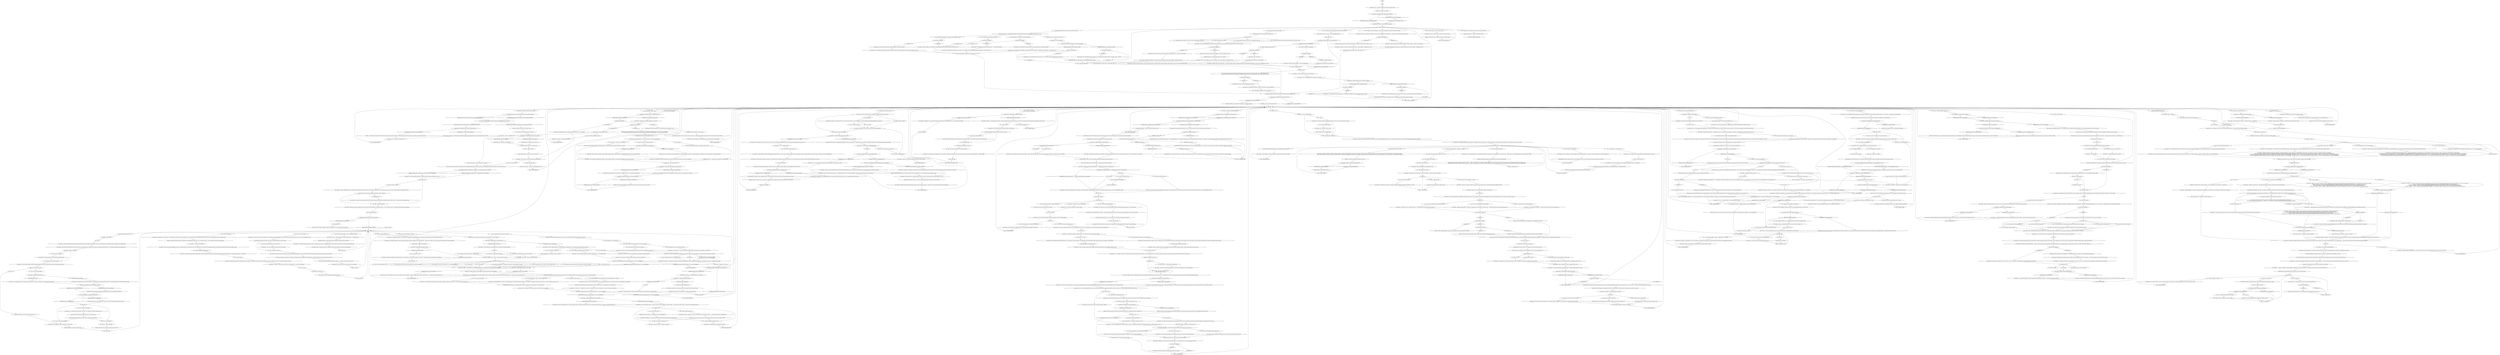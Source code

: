 # PIER / JOYCE REALITY HUB
# Reality hub
# ==================================================
digraph G {
	  0 [label="START"];
	  1 [label="input"];
	  2 [label="Joyce Messier: \"They say it's where the *terrible* questions of our time will be answered -- the tensions are highest, the faultlines deepest.\""];
	  3 [label="Joyce Messier: Variable[\"pier.jooyce_esprit_white_failed_once\"]"];
	  4 [label="Variable[\"pier.jooyce_esprit_white_failed_once\"]", shape=diamond];
	  5 [label="!(Variable[\"pier.jooyce_esprit_white_failed_once\"])", shape=diamond];
	  6 [label="Esprit de Corps: Six kilometres southwest -- in the Valley of Dogs -- junior officer Chad Tillbrook takes aim at a rabid, black dog licking its wounds in the grass."];
	  7 [label="You: \"If we do not?\""];
	  8 [label="Joyce Messier: \"Oh no, detective -- it's not. One of the few measurable effects of the pale is that it is expanding at an unknown rate.\""];
	  9 [label="Joyce Messier: \"Precisely. One of the few measurable effects of the pale is that it is expanding at an unknown rate.\""];
	  10 [label="You: \"Cover *everything*? That can't be. Where would we go...\""];
	  11 [label="Joyce Messier: \"I hope so, I truly do. If I may suggest -- hold on to your colleague Kitsuragi. I ran a check on him and he is very competent. In the meanwhile...\""];
	  12 [label="Joyce Messier: \"Even if we have to do it one basic term at a time.\" She gives you a slight bow."];
	  13 [label="Joyce Messier: Variable[\"yard.hanged_talk_wild_pale_yonder\"]"];
	  14 [label="Variable[\"yard.hanged_talk_wild_pale_yonder\"]", shape=diamond];
	  15 [label="!(Variable[\"yard.hanged_talk_wild_pale_yonder\"])", shape=diamond];
	  16 [label="Jump to: [REALIDAD HAB]"];
	  17 [label="Joyce Messier: \"Steel yourself, officer,\" she says in a reassuring manner. \"Your colleague, Lieutenant Kitsuragi -- he is competent. I checked up on him. And you also have me -- I will try to assist you in any way I can.\""];
	  18 [label="Suggestion: All right. You're in. Begin with the first one -- you'll appear *worldly*."];
	  19 [label="Kim Kitsuragi: \"This has been informative, thank you ma'am. I'm sure my memory-impaired partner has *many* more questions to ask...\" He turns to you. \"...about even more fundamental aspects of reality...\""];
	  20 [label="Kim Kitsuragi: \"Of course not,\" He shakes his head. \"You're *already* diligent for getting this far -- and diligent boys remember where they left off.\""];
	  21 [label="Joyce Messier: \"Indeed. I am always at your service.\""];
	  22 [label="Joyce Messier: Variable[\"pier.joyce_amnesia_known\"]"];
	  23 [label="Variable[\"pier.joyce_amnesia_known\"]", shape=diamond];
	  24 [label="!(Variable[\"pier.joyce_amnesia_known\"])", shape=diamond];
	  25 [label="You: \"I hope my inquiry into the nature of reality will ultimately converge with our murder investigation. They are two halves of the same case.\"\n\"My theory is that this inquiry into the nature of reality will ultimately converge with our murder investigation. They are really one and the same.\""];
	  26 [label="Joyce Messier: IsKimHere()"];
	  27 [label="IsKimHere()", shape=diamond];
	  28 [label="!(IsKimHere())", shape=diamond];
	  29 [label="Untitled hub (03)"];
	  30 [label="Kim Kitsuragi: \"Yes!\" The lieutenant takes a step closer to you, rubbing his hands together. \"There is a *stranger* reason, isn't there?\""];
	  31 [label="You: \"That's all for now.\" (Conclude for now.)"];
	  32 [label="Jump to: [REALIDAD HAB]"];
	  33 [label="Joyce Messier: \"Yes -- you and I belong to the supraculture. We're common, the herd. The music on the radio, the food in the chain restaurant -- those are all too *popular* for the girl in the old-lady rags.\""];
	  34 [label="You: \"Disco.\""];
	  35 [label="You: \"So I'm basically a lackey of capital?\""];
	  36 [label="Joyce Messier: She nods, slowly."];
	  37 [label="Untitled hub (03)"];
	  38 [label="Joyce Messier: \"Of course,\" she says, apparently unsurprised. \"Well, I'll be here if you need me.\""];
	  39 [label="Kim Kitsuragi: \"Hmh,\" the lieutenant hums, reading his notes."];
	  40 [label="Joyce Messier: \"I would not have relinquished sovereignty to the Coalition. Not here in Martinaise -- and not in the Stella Maris or Delta beachheads either. If not for my own sake...\""];
	  41 [label="Kim Kitsuragi: \"Seditious talk, ma'am.\" The lieutenant puts down his notes and gives her a look."];
	  42 [label="Joyce Messier: She thinks. \"But yes, you'll be fine, don't worry.\""];
	  43 [label="Jump to: [Revohub]"];
	  44 [label="Untitled hub (02)"];
	  45 [label="Conceptualization: What is it, what is it, what is it? You can *feel* it -- something pushing against the other side of a locked door. You *must* find the key!"];
	  46 [label="You: \"Okay... what is the pale *like*?\""];
	  47 [label="You: \"Am I really that awkward?\""];
	  48 [label="Joyce Messier: She pauses to take a long, leisurely sip of tea. \"Alright, what next?\""];
	  49 [label="Joyce Messier: \"Ah, yes. That is what counts, I suppose. For my part, I was more of a *New* girl.\""];
	  50 [label="Jump to: [REALIDAD HAB]"];
	  51 [label="Joyce Messier: \"Well then. Reality *is* a strange place -- getting stranger by the day. Ask away, officer. I'll help however I can.\""];
	  52 [label="Joyce Messier: \"No, detective, we're safe.\" She points to the sea. \"It begins there, 6,000 kilometres to the north, and even more to the south, east, and west. You are in the middle of the isola.\""];
	  53 [label="You: \"*You're* not a civilian passenger?\""];
	  54 [label="Jump to: [pale hub]"];
	  55 [label="Joyce Messier: \"An intuitive conclusion of that development is that one day the pale will cover everything -- but this sort of talk is mostly left to extremists.\""];
	  56 [label="Joyce Messier: Variable[\"jam.paledriver_greeting_done\"]"];
	  57 [label="Variable[\"jam.paledriver_greeting_done\"]", shape=diamond];
	  58 [label="!(Variable[\"jam.paledriver_greeting_done\"])", shape=diamond];
	  59 [label="Endurance: An acidic smile on her lips. It's getting worse every year."];
	  60 [label="Volition: Good idea. Just ask him. He won't make a scene."];
	  61 [label="Joyce Messier: Variable[\"pier.joyce_kim_away_for_pale_question\"] == true  and  IsKimHere()"];
	  62 [label="Variable[\"pier.joyce_kim_away_for_pale_question\"] == true  and  IsKimHere()", shape=diamond];
	  63 [label="!(Variable[\"pier.joyce_kim_away_for_pale_question\"] == true  and  IsKimHere())", shape=diamond];
	  64 [label="Inland Empire: This is one thought you *need* to complete. Where are you?"];
	  65 [label="Joyce Messier: IsTHCCooking(\"jamais_vu\")"];
	  66 [label="IsTHCCooking(\"jamais_vu\")", shape=diamond];
	  67 [label="!(IsTHCCooking(\"jamais_vu\"))", shape=diamond];
	  68 [label="Inland Empire: The aim is to gain a deeper understanding."];
	  69 [label="Joyce Messier: IsKimHere()"];
	  70 [label="IsKimHere()", shape=diamond];
	  71 [label="!(IsKimHere())", shape=diamond];
	  72 [label="You: \"What am *I*?\""];
	  73 [label="You: \"Let me ask you something else.\""];
	  74 [label="Joyce Messier: \"You would be excused for not knowing about it. Unimportant, they say. Forgotten even -- shelled to smithereens during the Revolution.\" She shrugs. \"It has its charms, just not this time of year.\""];
	  75 [label="Periphery hub"];
	  76 [label="Joyce Messier: \"Oh, we're quite a way off. About...\" She points across the water, where the skyscrapers rise..."];
	  77 [label="You: \"I understand everything. Make it more complicated somehow.\""];
	  78 [label="Joyce Messier: \"Of course. You're much more *grounded*, a serious detective on a case called *reality*. Speaking of -- is there anything else?\""];
	  79 [label="You: \"The Revachol Citizens Militia?\""];
	  80 [label="Joyce Messier: \"...and if the law officials of our nation need help with the basic terms of reality -- well, then I am here to help.\" She bows."];
	  81 [label="Jump to: [REALIDAD HAB]"];
	  82 [label="You: \"I have, uh, somewhere to party. Right now.\" [Leave.]"];
	  83 [label="Joyce Messier: \"All men are predators, dear. Nothing much to be done about *that*. It's all a matter of where you get to file your teeth...\""];
	  84 [label="Untitled hub"];
	  85 [label="Joyce Messier: \"An ultraliberal, it's a type of liberal. From the Revolution. It's... not the moderate kind.\""];
	  86 [label="Joyce Messier: \"Haven't you heard?\" She nods, pedagogically: \"I am a nether creature of the forbidden swamp, one of those who pushed the king under a shitwagon and betrayed the Revolution...\""];
	  87 [label="Joyce Messier: \"*A Deuill*,\" she pronounces: \"*Who being of great Charme and Guille, sneaketh into the homes of the Godlie*.\""];
	  88 [label="Untitled hub"];
	  89 [label="Authority: An appropriate warning to those who'd cross the line and pull the city into madness once more..."];
	  90 [label="Composure: She realizes her small, cold fists are clenched. She loosens them."];
	  91 [label="You: \"Wait, is this the one with the evil apes?\""];
	  92 [label="Joyce Messier: Her eyes return to you. \"It isn't enough to call us animals. Even animals aren't animals.\""];
	  93 [label="You: \"How about -- it's a ball.\""];
	  94 [label="You: \"What is *Hell?*\""];
	  95 [label="Jump to: [REALIDAD HAB]"];
	  96 [label="Kim Kitsuragi: \"Yes,\" the lieutenant looks at his watch. \"Also, I think we've had enough excitement for today. We *do* have a case to attend to.\"\n\"Yes,\" the lieutenant looks at his watch. \"Also, I think we've had enough excitement for today. Remember -- we have a cadaver to attend to.\""];
	  97 [label="Jump to: [REALIDAD HAB]"];
	  98 [label="Jump to: [REALIDAD HAB]"];
	  99 [label="Jump to: [REALIDAD HAB]"];
	  100 [label="pale hub"];
	  101 [label="Joyce Messier: IsNight()"];
	  102 [label="IsNight()", shape=diamond];
	  103 [label="!(IsNight())", shape=diamond];
	  104 [label="Kim Kitsuragi: \"Good.\" The lieutenant returns. \"He has not passed out from it. Perhaps I worried for nothing... Are we still on the reality low-down -- or should we do actual policework now?\""];
	  105 [label="Jump to: [REALIDAD HAB]"];
	  106 [label="Conceptualization: A strange coldness comes over you, as you look at the world. The waves sway the sloop, slowly. That's all."];
	  107 [label="You: \"What is pale?\"\n\"Now that we're alone -- what *is* pale?\""];
	  108 [label="Logic: The negation of being."];
	  109 [label="You: \"How much pale is there compared to the world?\""];
	  110 [label="You: \"And... (point north) ...there?\""];
	  111 [label="Joyce Messier: \"But it is still hard for humans to navigate the pale without getting lost. Or having our minds damaged.\""];
	  112 [label="Joyce Messier: \"Extensively.\""];
	  113 [label="Logic: It's more for her -- way more."];
	  114 [label="You: \"*You're* not a civilian passenger?\""];
	  115 [label="You: \"Did they... cross it? The Western Plain?\""];
	  116 [label="Joyce Messier: Variable[\"pier.joyce_amnesia_known\"]"];
	  117 [label="Variable[\"pier.joyce_amnesia_known\"]", shape=diamond];
	  118 [label="!(Variable[\"pier.joyce_amnesia_known\"])", shape=diamond];
	  119 [label="Untitled hub"];
	  120 [label="You: \"I sometimes sense vague shadows of a past, and it's not good.\""];
	  121 [label="Visual Calculus: Gone -- like a skipping stone beneath the surface."];
	  122 [label="Inland Empire: *Off we go...* you see the hanged man's mouth open."];
	  123 [label="Rhetoric: We have time for you to tell me why you need a *reality lowdown*."];
	  124 [label="Volition: See? What can he do. You're a grown man."];
	  125 [label="Untitled hub (02)"];
	  126 [label="Joyce Messier: \"I am happy to oblige.\" She awaits your question."];
	  127 [label="Kim Kitsuragi: \"Might I suggest *not* asking them all right now? Ma'am Messier will be here later too. And tomorrow. Isn't that true, ma'am?\""];
	  128 [label="Joyce Messier: *\"What?\"* She chortles, nearly spilling her tea."];
	  129 [label="You: \"I went on a three-day bender and now need you to explain the world to me.\""];
	  130 [label="Joyce Messier: \"Oh?\" You've really piqued her curiosity now. \"Then why?\""];
	  131 [label="Kim Kitsuragi: \"You will find him a big fan of the *ancient ways* -- it's part of his *condition*.\""];
	  132 [label="You: \"What is this *acute encephalopathy*?\""];
	  133 [label="You: \"What -- really?\""];
	  134 [label="Jump to: [Encyclopedia: \"All right. We're in. I know these *...\"]"];
	  135 [label="Electrochemistry: There is a spark in the air, a live wire hanging in the wind -- in your hung over neocortex. Then the sea air cools it down."];
	  136 [label="Jump to: [REALIDAD HAB]"];
	  137 [label="Joyce Messier: \"The girl in the old-lady rags?\""];
	  138 [label="You: \"Yes.\""];
	  139 [label="You: \"Cop.\""];
	  140 [label="You: \"The *New*?\""];
	  141 [label="Kim Kitsuragi: \"All three are good to know,\" the lieutenant looks up from his notes, \"when we're out *policing*.\""];
	  142 [label="Untitled hub"];
	  143 [label="Kim Kitsuragi: \"That's *somewhat* of an exaggeration,\" the lieutenant interjects. \"In reality, ours is a mutually beneficial arrangement.\""];
	  144 [label="Joyce Messier: \"These are... unimportant times, detective.\" She puts her finger to her lips, then points at you: \"You and I were born after the dust had settled, a thousandth of a second too late.\""];
	  145 [label="You: \"It's definitely the drinking.\""];
	  146 [label="You: Wipe that urge from your mind and get back to reality."];
	  147 [label="You: \"I forgive you -- but only because you're charming.\""];
	  148 [label="Joyce Messier: Variable[\"pier.joyce_sugg_forgive_her\"]"];
	  149 [label="Variable[\"pier.joyce_sugg_forgive_her\"]", shape=diamond];
	  150 [label="!(Variable[\"pier.joyce_sugg_forgive_her\"])", shape=diamond];
	  151 [label="Joyce Messier: \"Nothing's settled. It simply fades away...\" She closes her eyes. \"Like a lover who has lost their faith. Now, shall we return to reality?\""];
	  152 [label="Joyce Messier: \"... then for my daughters'. We had an obligation to defend our sovereignty. We should have *burned* the whole isola down rather than let them have it.\""];
	  153 [label="Joyce Messier: \"What world?\" The fading pearls of her eyes look to the sea. \"The only one, I suppose -- the world of matter and its pale antipode...\""];
	  154 [label="Joyce Messier: \"There's a steadily increasing trickle of images. Between the big three they're piecing together a dark grey corona.\""];
	  155 [label="Joyce Messier: \"Great things are difficult to achieve. For now, we're viewing the world from the inside -- sideways.\""];
	  156 [label="Empathy: She does not seem convinced that you'll be fine. If anything, she is realizing how deep your condition runs."];
	  157 [label="Kim Kitsuragi: \"Ma'am.\" He turns to her again. \"Remember, you're dealing with a very *sensitive* and *impressionable* police officer who is still recovering from a recent medical episode.\""];
	  158 [label="Joyce Messier: Variable[\"pier.joyce_auth_kim_stops_palequesation\"]"];
	  159 [label="Variable[\"pier.joyce_auth_kim_stops_palequesation\"]", shape=diamond];
	  160 [label="!(Variable[\"pier.joyce_auth_kim_stops_palequesation\"])", shape=diamond];
	  161 [label="Perception (Sight): A sparkle of lights on the night-time horizon, reflected in the dark sea."];
	  162 [label="Joyce Messier: Silence. She lowers her hand."];
	  163 [label="Joyce Messier: IsTaskActive(\"TASK.return_to_mhead_once_you_understand_reality\")--[[ Variable[ ]]"];
	  164 [label="IsTaskActive(\"TASK.return_to_mhead_once_you_understand_reality\")--[[ Variable[ ]]", shape=diamond];
	  165 [label="!(IsTaskActive(\"TASK.return_to_mhead_once_you_understand_reality\")--[[ Variable[ ]])", shape=diamond];
	  166 [label="Inland Empire: As if it's self-explanatory, beyond patriotism. A fact."];
	  167 [label="Joyce Messier: IsTHCPresent(\"jamais_vu\")"];
	  168 [label="IsTHCPresent(\"jamais_vu\")", shape=diamond];
	  169 [label="!(IsTHCPresent(\"jamais_vu\"))", shape=diamond];
	  170 [label="Joyce Messier: \"Of course.\" She seems slightly relieved."];
	  171 [label="Jump to: [REALIDAD HAB]"];
	  172 [label="Joyce Messier: \"Some say the damage stems from extreme sensory deprivation. Others argue that pale somehow *consists* of past information, that's degrading. That it's rarefied past, not rarefied matter.\""];
	  173 [label="You: \"Are *you* over-radiated?\""];
	  174 [label="Jump to: [pale hub]"];
	  175 [label="You: \"What has entroponetics changed then?\""];
	  176 [label="Joyce Messier: \"The pale outweighs reality two to one -- there is more pale than there is matter. And the ratio is slipping.\""];
	  177 [label="Empathy: Some of that assurance is meant for herself, as much as it's meant for you. She must have *a lot* on the line here."];
	  178 [label="You: \"That we continue to persist at all is a testament to our faith in one another.\""];
	  179 [label="You: \"You needn't have worried.\""];
	  180 [label="Kim Kitsuragi: \"Yes, well...\" he thinks. \"The rest of us have dealt with it for thousands of years, so...\" He looks around, a little uncomfortable now."];
	  181 [label="Joyce Messier: Variable[\"TASK.get_reality_lowdown_done\"]"];
	  182 [label="Variable[\"TASK.get_reality_lowdown_done\"]", shape=diamond];
	  183 [label="!(Variable[\"TASK.get_reality_lowdown_done\"])", shape=diamond];
	  184 [label="Encyclopedia: ORG: Occident-Revachol-Graad."];
	  185 [label="Reaction Speed: You should ask the Paledriver about this. See what she says."];
	  186 [label="Joyce Messier: Variable[\"pier.joyce_drama_realityinvestigation\"]"];
	  187 [label="Variable[\"pier.joyce_drama_realityinvestigation\"]", shape=diamond];
	  188 [label="!(Variable[\"pier.joyce_drama_realityinvestigation\"])", shape=diamond];
	  189 [label="Joyce Messier: \"How *truly* curious -- a sort of philosopher-detective!\""];
	  190 [label="Joyce Messier: \"Actually,\" she turns to the lieutenant, \"I've heard the analogy made by a blindingly modern school of philosophy called *karperie*. It may not be as far fetched as it sounds.\""];
	  191 [label="Kim Kitsuragi: \"You will find he doesn't approve of foreign wisdom. It's part of his *condition*.\""];
	  192 [label="Joyce Messier: \"Some sort of... krill hunter? No, wait...\" Joyce raises her eyebrows. \"You're an ancient ruin, a symbol of hubris and decay, half-submerged in some salty sea.\""];
	  193 [label="Joyce Messier: \"Ah!\" She spreads her arms almost as wide. \"*This* is the pier of Rue de Saint-Ghislaine 33A, where the tenants have been kind enough to rent me a slot...\""];
	  194 [label="You: \"So, we're in an unimportant part of an important place?\""];
	  195 [label="Joyce Messier: \"It's not really a sea. It's the Bay of Revachol. And the bay feeds into the ocean.\""];
	  196 [label="You: \"What's the name of this island?\""];
	  197 [label="Joyce Messier: \"Perhaps.\" Her earrings chime as she nods. \"My intellectual vanity will be my undoing.\""];
	  198 [label="Logic: And the crown on your head as you lay in the casket."];
	  199 [label="Joyce Messier: \"Young people who dye their hair funny colours and wear old people's clothes are stupid and their little rebellion is self-defeating...\""];
	  200 [label="Joyce Messier: \"Ah, yes...\" She looks hesitant. \"This is not very *central* to reality, is it?\""];
	  201 [label="You: \"I still want to know.\""];
	  202 [label="Jump to: [REALIDAD HAB]"];
	  203 [label="Joyce Messier: \"*Precisomundo*!\""];
	  204 [label="You: \"This abbreviation -- what does it stand for?\""];
	  205 [label="You: \"So I'm basically going to avoid this subject and ask the next question in this line of inquiry.\""];
	  206 [label="Joyce Messier: \"And if those authorities drink so hard they need help recalling the basic terms of reality -- well, I am here to help.\" She bows and smiles."];
	  208 [label="Half Light: It's sharp."];
	  209 [label="Conceptualization: That dialect is Ubi Sunt?. You recognize the quote from somewhere. A play, written way back in the Franconigerian century..."];
	  210 [label="You: \"That settles that.\""];
	  211 [label="Joyce Messier: \"A fitting punishment,\" she smirks. \"To be forgotten, if not forgiven. Save a prayer for us in our *châteaus* on Ozonne and in Stella Maris.\""];
	  212 [label="You: \"You have daughters?\" (Conclude.)"];
	  213 [label="Joyce Messier: IsKimHere()"];
	  214 [label="IsKimHere()", shape=diamond];
	  215 [label="!(IsKimHere())", shape=diamond];
	  216 [label="Joyce Messier: \"I don't know about things of that scale, my expertise lies in nations and trade routes, one or several layers below *everything*.\""];
	  217 [label="You: \"Really?\""];
	  218 [label="Joyce Messier: \"Yes -- so I can spite Evrart and spoil his plans for this place. I'm a petty person, I admit.\""];
	  219 [label="Kim Kitsuragi: The lieutenant observes you both, silently. He adjusts his glasses."];
	  220 [label="Joyce Messier: \"History, detective. They built this city to *resolve* History -- our part in it at least, our centuries.\""];
	  221 [label="Joyce Messier: Variable[\"pier.joyce_conceptualization_white_what_world\"]"];
	  222 [label="Variable[\"pier.joyce_conceptualization_white_what_world\"]", shape=diamond];
	  223 [label="!(Variable[\"pier.joyce_conceptualization_white_what_world\"])", shape=diamond];
	  224 [label="Jump to: [REALIDAD HAB]"];
	  225 [label="You: \"Got it. Tell me something else then.\""];
	  226 [label="Half Light: You hear your pulse rise, the air feels caustic and cold suddenly."];
	  227 [label="Joyce Messier: \"No, nameless detective of the Citizens Militia. I am a member of the *Entroponetic Business Class*. I'm cleared and trained for 22 days of pale transit annually.\""];
	  228 [label="Joyce Messier: Variable[\"pier.joyce_harrier\"]"];
	  229 [label="Variable[\"pier.joyce_harrier\"]", shape=diamond];
	  230 [label="!(Variable[\"pier.joyce_harrier\"])", shape=diamond];
	  231 [label="You: \"This investigation will be my masterpiece. The one they remember me by. I promise.\""];
	  232 [label="Logic: Someone *else* you've met may have been *exposed* as well. The strange grey-haired woman in her lorry."];
	  233 [label="You: \"Off we go into the wild pale yonder.\""];
	  234 [label="You: \"You're right lieutenant. I'll continue later.\""];
	  235 [label="Joyce Messier: Variable[\"whirling.necktie_personified\"]  and  CheckEquipped(\"neck_tie\")"];
	  236 [label="Variable[\"whirling.necktie_personified\"]  and  CheckEquipped(\"neck_tie\")", shape=diamond];
	  237 [label="!(Variable[\"whirling.necktie_personified\"]  and  CheckEquipped(\"neck_tie\"))", shape=diamond];
	  238 [label="You: \"I got so drunk I forgot literally everything.\""];
	  239 [label="You: \"I woke up in a trashed hotel room, superstar-style. Before that everything's a blank.\""];
	  240 [label="Empathy: This person is not easily disoriented, but you've done it."];
	  241 [label="You: \"No time to explain -- just give me the low-down.\""];
	  242 [label="Jump to: [Encyclopedia: \"All right. We're in. I know these *...\"]"];
	  243 [label="Joyce Messier: IsKimHere()"];
	  244 [label="IsKimHere()", shape=diamond];
	  245 [label="!(IsKimHere())", shape=diamond];
	  246 [label="Joyce Messier: \"I've never heard of an *apocalyptic* medical condition, but then reality is a strange place. Ask away, officer -- I'll help however I can.\""];
	  247 [label="Joyce Messier: \"Of course,\" she tosses her permanent-waved hair. \"Ask me anything.\""];
	  248 [label="You: \"What is Rue de Saint-Ghislaine 33A?\""];
	  249 [label="You: \"So, we're on the periphery? Basically nobodies?\""];
	  250 [label="Joyce Messier: \"I think it's fair to say so. Martinaise is about...\" She points across the water, where the skyscrapers rise..."];
	  251 [label="Joyce Messier: \"Ah, yes -- back to the *low-down*.\""];
	  252 [label="You: \"Which one?\""];
	  253 [label="You: \"So I'm basically a thrall to foreign interests?\""];
	  254 [label="Joyce Messier: IsKimHere()"];
	  255 [label="IsKimHere()", shape=diamond];
	  256 [label="!(IsKimHere())", shape=diamond];
	  257 [label="Joyce Messier: \"They called it the *International Zone* -- because no nation wanted to claim responsibility. The RCM restored peace where the Coalition failed. A true-blue citizens' initiative,\" she smiles. \"They will never forgive you.\""];
	  258 [label="Joyce Messier: \"Well, it's either bariatric surgery -- or long term alcohol use.\""];
	  259 [label="Joyce Messier: Variable[\"pier.joyce_empathy_distance\"]"];
	  260 [label="Variable[\"pier.joyce_empathy_distance\"]", shape=diamond];
	  261 [label="!(Variable[\"pier.joyce_empathy_distance\"])", shape=diamond];
	  262 [label="Jump to: [REALIDAD HAB]"];
	  263 [label="You: \"Dios mío!\" (Draw a cross.) \"A LIBERAL!\""];
	  264 [label="Jump to: [Joyce Messier: \"\"Honestly...\" she pauses. \"I may ha...\"]"];
	  265 [label="Jump to: [Joyce Messier: \"\"When the dust settled, the liberal...\"]"];
	  266 [label="Joyce Messier: Variable[\"pier.cindy_first_greeting_pier_done\"]"];
	  267 [label="Variable[\"pier.cindy_first_greeting_pier_done\"]", shape=diamond];
	  268 [label="!(Variable[\"pier.cindy_first_greeting_pier_done\"])", shape=diamond];
	  269 [label="Joyce Messier: \"This *place* is an unmarked microsettlement on the coast of Martinaise...\" She gestures toward a collection of cinderblock dwellings covered by a highly carcinogenic roofing material."];
	  270 [label="Jump to: [Elysium Hub]"];
	  271 [label="Kim Kitsuragi: The lieutenant glances at you from the corner of his eye."];
	  272 [label="You: \"Yes -- what is the pale?\""];
	  273 [label="Joyce Messier: \"Of course -- ask away.\" She seems slightly relieved."];
	  274 [label="You: \"Wait, and what is an isola?\""];
	  275 [label="You: Look to the sea..."];
	  276 [label="Joyce Messier: She observes your eyes scanning the horizon, then breaks the silence, slowly."];
	  277 [label="Jump to: [Revohub]"];
	  278 [label="Jump to: [REALIDAD HAB]"];
	  279 [label="Jump to: [REALIDAD HAB]"];
	  280 [label="Esprit de Corps: It remains a mystery what you mean by this *something close*. This isn't about you. It's about *reality*."];
	  281 [label="Jump to: [Joyce Messier: \"\"Okay.\" She concedes. \"The pale is...\"]"];
	  282 [label="You: \"Is it *the pale* or *pale*?\""];
	  283 [label="Joyce Messier: \"It is possible to force dimensions on the pale -- in modern times we can even compress its latitude, bouncing radio waves from one end to the other. Shortening the path.\""];
	  284 [label="Joyce Messier: \"It feels terrible. Absolutely terrible. International standards strictly limit civilian travellers to six days of pale exposure per year...\""];
	  285 [label="Joyce Messier: Variable[\"pier.joyce_revolutionary_melancholy\"]"];
	  286 [label="Variable[\"pier.joyce_revolutionary_melancholy\"]", shape=diamond];
	  287 [label="!(Variable[\"pier.joyce_revolutionary_melancholy\"])", shape=diamond];
	  288 [label="Joyce Messier: \"There *are* signs of pretermodern crossings. Successful navigation of the pale relies not just on technical know-how, but intensive psychological preparation. Some of these tactics have been known for thousands of years.\""];
	  289 [label="Joyce Messier: \"Nothing. We remain powerless before the pale. The only real advance in pale transit is the speed with which an aerostatic craft can pierce it. Less exposure leads to less... *effects* later.\""];
	  290 [label="You: \"Nothing. Just alcohol fumes and blackout.\""];
	  291 [label="You: \"You were right. It's disco.\""];
	  292 [label="You: Stay silent."];
	  293 [label="Joyce Messier: \"Yes?\" She's waiting for another term."];
	  294 [label="Untitled hub"];
	  295 [label="Joyce Messier: SetVariableValue(\"pier.joyce_found_out_pale_without_kim\", true) --[[ Variable[ ]]"];
	  296 [label="memory explain hub"];
	  297 [label="Kim Kitsuragi: \"Yes!\" The lieutenant takes a step closer to you, rubbing his hands together. \"There is a *stranger* reason, isn't there?\""];
	  298 [label="Jump to: [Encyclopedia: \"All right. We're in. I know these *...\"]"];
	  299 [label="Jump to: [Encyclopedia: \"All right. We're in. I know these *...\"]"];
	  300 [label="Joyce Messier: \"Of course you're not, my dear. I'm just terrible at guessing games.\""];
	  301 [label="Jump to: [Martinaise hub]"];
	  302 [label="Jump to: [REALIDAD HAB]"];
	  303 [label="Joyce Messier: \"Ah, yes. There's something very satisfying about discussing the fundamental facts of reality. Go ahead.\""];
	  304 [label="Joyce Messier: IsTHCPresent(\"guillaume_le_million\")"];
	  305 [label="IsTHCPresent(\"guillaume_le_million\")", shape=diamond];
	  306 [label="!(IsTHCPresent(\"guillaume_le_million\"))", shape=diamond];
	  307 [label="Kim Kitsuragi: \"Yes,\" the lieutenant steps in to make a gesture encompassing you both: \"*We* are the Revachol Citizens Militia.\""];
	  308 [label="Joyce Messier: IsKimHere()"];
	  309 [label="IsKimHere()", shape=diamond];
	  310 [label="!(IsKimHere())", shape=diamond];
	  311 [label="You: \"Got it. Another question, then.\""];
	  312 [label="Joyce Messier: \"What I am *not* is a basic term of reality,\" she smiles."];
	  313 [label="Joyce Messier: \"Honestly...\" she pauses. \"I may have even *preferred* it, had the communards won. Who knows? They might really have built something better. But they didn't, because they lost.\""];
	  314 [label="Joyce Messier: \"I'm afraid you'll find that *every* woman is a Devil Woman, detective. There are only *aesthetic* differences between one and the other.\""];
	  315 [label="Joyce Messier: \"There are those who would call it *Hell*...\""];
	  316 [label="Joyce Messier: \"But you already have,\" she looks around. \"And you're doing just fine, despite the rubble.\""];
	  317 [label="Joyce Messier: \"There's a steadily increasing trickle of images. Between the big three scientific contributors, they're piecing together a dark grey corona.\""];
	  318 [label="Jump to: [You: \"\"Let me ask you something else.\"\"]"];
	  319 [label="You: \"What do you see?\""];
	  320 [label="You: \"The wind is sweeping the waters...\""];
	  321 [label="Empathy: Was he just... worried? That you would find out something awful?"];
	  322 [label="Joyce Messier: \"I don't think your colleague would appreciate that -- he has already been so patient with this whole... exercise.\""];
	  323 [label="You: \"I don't know any of this...\""];
	  324 [label="Joyce Messier: She stares at you, head tilted to the side, with a slightly concerned look on her face."];
	  325 [label="Untitled hub (06)"];
	  326 [label="You: \"I want to know what *you* are.\"\n\"Seriously, I want to know what *you* are.\""];
	  327 [label="You: What is... (Reach for something fundamental.)"];
	  328 [label="You: Variable[\"pier.joyce_conceptualization_white_what_world\"]"];
	  329 [label="Variable[\"pier.joyce_conceptualization_white_what_world\"]", shape=diamond];
	  330 [label="!(Variable[\"pier.joyce_conceptualization_white_what_world\"])", shape=diamond];
	  331 [label="Jump to: [Joyce Messier: \"\"You have mis-imagined it. I don't...\"]"];
	  332 [label="Jump to: [Joyce Messier: \"She looks up: \"It's like the crowni...\"]"];
	  333 [label="Joyce Messier: \"Up to my gills, officer.\""];
	  334 [label="You: \"It's shrinking. There is more and more of the world.\""];
	  335 [label="You: \"It's not extreme at all. It's going to happen.\"\n\"It's not extreme at all. I know it's going to happen.\""];
	  336 [label="Joyce Messier: \"Hmhm...\" Her eyes tense. Crow's feet radiate from them. She observes you: your bloodshot eyes and swollen face."];
	  337 [label="Joyce Messier: \"Yes. Carried in the hulls of airships,\" she nods. \"It's a horrific job. Automation will abolish it, soon.\""];
	  338 [label="Joyce Messier: Variable[\"pier.joyce_inalnd_yonder\"]"];
	  339 [label="Variable[\"pier.joyce_inalnd_yonder\"]", shape=diamond];
	  340 [label="!(Variable[\"pier.joyce_inalnd_yonder\"])", shape=diamond];
	  341 [label="You: Ask for Kim to step away while you discuss the pale."];
	  342 [label="You: Variable[\"pier.joyce_volition_white_to_get_kim_to_step_away_pale_succeeded\"]"];
	  343 [label="Variable[\"pier.joyce_volition_white_to_get_kim_to_step_away_pale_succeeded\"]", shape=diamond];
	  344 [label="!(Variable[\"pier.joyce_volition_white_to_get_kim_to_step_away_pale_succeeded\"])", shape=diamond];
	  345 [label="Joyce Messier: Variable[\"TASK.ask_about_ruby_in_village\"]"];
	  346 [label="Variable[\"TASK.ask_about_ruby_in_village\"]", shape=diamond];
	  347 [label="!(Variable[\"TASK.ask_about_ruby_in_village\"])", shape=diamond];
	  348 [label="Joyce Messier: Variable[\"pier.joyce_savoir_return_without_kim\"]"];
	  349 [label="Variable[\"pier.joyce_savoir_return_without_kim\"]", shape=diamond];
	  350 [label="!(Variable[\"pier.joyce_savoir_return_without_kim\"])", shape=diamond];
	  351 [label="Joyce Messier: IsKimHere()"];
	  352 [label="IsKimHere()", shape=diamond];
	  353 [label="!(IsKimHere())", shape=diamond];
	  354 [label="Suggestion: Everyone wants to talk about themselves. She will, in time."];
	  355 [label="Encyclopedia: ORG: Occident-Revachol-Graad."];
	  356 [label="Joyce Messier: IsTaskActive(\"TASK.meet_lilienne_for_a_date\")--[[ Variable[ ]]"];
	  357 [label="IsTaskActive(\"TASK.meet_lilienne_for_a_date\")--[[ Variable[ ]]", shape=diamond];
	  358 [label="!(IsTaskActive(\"TASK.meet_lilienne_for_a_date\")--[[ Variable[ ]])", shape=diamond];
	  359 [label="You: \"Aren't all philosophers detectives?\""];
	  360 [label="Joyce Messier: IsKimHere()"];
	  361 [label="IsKimHere()", shape=diamond];
	  362 [label="!(IsKimHere())", shape=diamond];
	  363 [label="Joyce Messier: \"Why not?\" She tosses her head. \"I've heard the analogy made by a blindingly modern school of philosophy called *karperie*. It may not be as far fetched as it sounds.\""];
	  364 [label="Joyce Messier: IsKimHere()"];
	  365 [label="IsKimHere()", shape=diamond];
	  366 [label="!(IsKimHere())", shape=diamond];
	  367 [label="You: \"Actually.... that's not why I need you to give me the low-down.\""];
	  368 [label="Joyce Messier: IsKimHere()"];
	  369 [label="IsKimHere()", shape=diamond];
	  370 [label="!(IsKimHere())", shape=diamond];
	  371 [label="Kim Kitsuragi: \"Yes.\" The lieutenant takes a step closer to you. \"Why don't you tell Mrs. Messier what you told me, hm?\""];
	  372 [label="Joyce Messier: \"A pre-revolutionary tenement. Old buildings are called *tenements*, you see, and new buildings *batiments*, after *les batiments noveau*. But 33A and 33B are not *noveau*, they're old.\" She looks up at the crumbling facade..."];
	  373 [label="Joyce Messier: \"No. You're not joking at all, are you?\" She sighs. \"Well, ask away, officer -- I'll help however I can.\""];
	  374 [label="You: \"I'm a disco holdover myself.\""];
	  375 [label="Conceptualization: Of course -- no time for silly infracultures. There are more pressing, reality-centric questions to be asked."];
	  376 [label="You: \"We got this covered -- about another basic reality term.\""];
	  377 [label="Joyce Messier: \"The New, a cultural era -- and the name of the decade it ravished, the Thirties. It came out of post-revolutionary Revachol. It was... ultraliberal.\""];
	  378 [label="You: \"So you're saying he *didn't* vanish in a  puff of stardust?\" (Conclude.)"];
	  379 [label="Encyclopedia: For some reason your mind is a veritable repository of Guillaume le Million lyrics, trivia, and b-sides. But the time to explore this is when you're alone, facing a mirror perhaps? Right now it would derail the reality low-down."];
	  380 [label="You: \"So I'm basically one of the good guys?\""];
	  381 [label="Joyce Messier: \"Permit me to conclude with this: *who* you are -- to me -- is the police. The only legitimate law enforcement authority in Revachol...\""];
	  382 [label="Joyce Messier: \"Glad to have been of assistance -- the little that I know.... anything else?\""];
	  383 [label="Joyce Messier: \"Glad to have been of assistance -- the little that I know. Anything else I can do?\""];
	  384 [label="Jump to: [REALIDAD HAB]"];
	  385 [label="You: \"I know you've got a lot riding on me. I won't let you down.\""];
	  386 [label="Joyce Messier: \"No,\" she shakes her head, slowly. \"Not like me. I am the nether creature of the forbidden swamp, who pushed the king under a *shitwagon* and betrayed the Revolution...\""];
	  387 [label="Joyce Messier: \"...steal, kill and destroy?\" She counters, quick as a whip. \"That they say we've been doing for over four decades now. Perhaps regrettably, I've had my fill for this century...\""];
	  388 [label="Jump to: [REALIDAD HAB]"];
	  389 [label="Joyce Messier: \"They're like you and I, I suppose. Living organisms don't identify with abstractions. Elysium is for particular beings.\""];
	  390 [label="Joyce Messier: \"I am sorry, dear,\" she looks around. \"It must sound quite terrifying through the acute encephalopathy. Even scientific positivism isn't entirely convinced about what we're dealing with here...\""];
	  391 [label="Joyce Messier: Variable[\"TASK.ask_about_ruby_in_village\"]"];
	  392 [label="Variable[\"TASK.ask_about_ruby_in_village\"]", shape=diamond];
	  393 [label="!(Variable[\"TASK.ask_about_ruby_in_village\"])", shape=diamond];
	  394 [label="Joyce Messier: \"Actually, yes. The thought did cross my mind when Mademoiselle Lilienne over there told me about the fresh produce these women sell to restaurants on the Delta.\""];
	  395 [label="Shivers: A frisson lifts the hair on the back of your arm. Wind sweeps the surface of the bay."];
	  396 [label="Joyce Messier: She looks up: \"It's like the crowning of the world. It's insane. Very *disco*. You'd love it.\""];
	  397 [label="Untitled hub (03)"];
	  398 [label="You: \"Okay, forget all this stuff. Let me ask something else.\""];
	  399 [label="Joyce Messier: \"The pale is not, technically speaking, part of *reality*...\""];
	  400 [label="Joyce Messier: \"Let's continue with something else, alright?\" She leans against the railing: \"You can ask about *anything* else in the world. Anything.\""];
	  401 [label="Savoir Faire: You could sneak back, later, when the lieutenant is *not* here... unless you can convince him to step aside?"];
	  402 [label="Joyce Messier: \"It is the opposite of reality.\""];
	  403 [label="You: \"Okay, another term then.\""];
	  404 [label="Untitled hub (04)"];
	  405 [label="Encyclopedia: The Confederate Republic of Mesque -- the world's largest state by territory -- has fallen into an especially nihilistic strain of nationalism lately."];
	  406 [label="Joyce Messier: Variable[\"pier.joyce_amnesia_known\"]"];
	  407 [label="Variable[\"pier.joyce_amnesia_known\"]", shape=diamond];
	  408 [label="!(Variable[\"pier.joyce_amnesia_known\"])", shape=diamond];
	  409 [label="You: \"Let's return to reality, please.\" (Conclude.)"];
	  410 [label="You: \"Six thousand kilometres from the end of the world?\""];
	  411 [label="Joyce Messier: \"Yes -- that is enough. Many cities are built *much* closer.\""];
	  412 [label="Rhetoric: There's a slippery article in there..."];
	  413 [label="Joyce Messier: She closes her eyes and breathes out heavily: \"... the most *disco* thing you will ever see.\""];
	  414 [label="Joyce Messier: \"*Entroponetics*,\" she corrects, \"is the scientific study of the pale. Or a recent iteration of it, by way of Graad. The study of the pale reaches back 6,000 years -- the Perikarnassians called it the Western Plain.\""];
	  415 [label="You: \"It's growing. There is more and more of the pale.\""];
	  416 [label="Joyce Messier: \"Most people -- and indeed most private and government sector organizations; entire civilizations and religions even -- find handy ways to ignore, or downplay that knowledge.\""];
	  417 [label="You: \"You're right. This is all new to me.\""];
	  418 [label="Joyce Messier: \"Beyond curious... Tell me -- what do you *think* of the pale?\""];
	  419 [label="You: \"Who am I to think *anything* of it?\""];
	  420 [label="Volition: Yeah, you still aren't over the fear that something bad might happen. He expressly said you've had enough excitement for today."];
	  421 [label="Kim Kitsuragi: \"Fine.\" He steps away with his notes."];
	  422 [label="You: \"Now -- what is the pale?\""];
	  423 [label="Joyce Messier: \"Good luck, detectives.\" She nods you good-bye."];
	  424 [label="Jump to: [REALIDAD HAB]"];
	  425 [label="Kim Kitsuragi: \"Yes, *all* of them.\""];
	  426 [label="Joyce Messier: \"There may be *some* detectives who are not philosophers.\""];
	  427 [label="Joyce Messier: IsKimHere()"];
	  428 [label="IsKimHere()", shape=diamond];
	  429 [label="!(IsKimHere())", shape=diamond];
	  430 [label="Joyce Messier: IsKimHere()"];
	  431 [label="IsKimHere()", shape=diamond];
	  432 [label="!(IsKimHere())", shape=diamond];
	  433 [label="Jump to: [memory explain hub]"];
	  434 [label="You: \"Yes, a spirit quest sounds like the thing I'm on.\""];
	  435 [label="Jump to: [memory explain hub]"];
	  436 [label="You: \"You mentioned a sea. What sea is this?\""];
	  437 [label="Empathy: A brief spike of longing in her upright body. The dots under her eyelids shake."];
	  438 [label="You: \"You're a smart woman.\""];
	  439 [label="Logic: You're no dummy yourself."];
	  440 [label="Joyce Messier: Variable[\"pier.joyce_logic_reallysmart\"]"];
	  441 [label="Variable[\"pier.joyce_logic_reallysmart\"]", shape=diamond];
	  442 [label="!(Variable[\"pier.joyce_logic_reallysmart\"])", shape=diamond];
	  443 [label="You: \"Wait -- Guillaume le Million? I was just thinking about that guy! Whatever happened to him?\""];
	  444 [label="Joyce Messier: \"I'm afraid no, but then again -- one can't be entirely sure. It's all part of his *mystique*. Ask someone else and you may get a more champagne-coloured take...\""];
	  445 [label="Joyce Messier: \"Truly moralist of you. The Coalition Government would applaud you for staying out of politics. And yet...\""];
	  446 [label="Joyce Messier: \"There's nothing *basic* about your role, detective. It's true that the RCM keeps everything the way our seemingly *permanent* provisional rulers like it...\" She leans in."];
	  447 [label="Joyce Messier: \"Yet on the other hand -- I know these people. I deal with them daily. Let me tell you, dear, they are not fans of you.\""];
	  448 [label="Joyce Messier: \"The Revolution,\" she says."];
	  449 [label="Joyce Messier: \"It's a neurological disorder, caused by a lack of vitamin B in the brain. Symptoms include retrograde amnesia. It's... quite serious -- you should get yourself checked out.\""];
	  450 [label="Electrochemistry: What this boils down to is this *reality* thing is stupid. Blow this joint, grab a bottle and drain that shit right down your throat."];
	  451 [label="You: \"I forgive you.\""];
	  452 [label="You: \"Elysium... The world needs a term of endearment.\""];
	  453 [label="You: \"Doesn't sound like any kind of disco I'd like to go to.\""];
	  454 [label="You: \"The pale...? And what do you mean *corona*?\"\n\"What do you mean *corona*?\""];
	  455 [label="Joyce Messier: \"Of bodies of water and forest-covered surfaces, clusters of light where the cities lie. You've seen the montage, we all have -- this world is enough,\" she concludes."];
	  456 [label="You: \"I've got a clear picture. Let's proceed to another term.\""];
	  457 [label="You: \"I don't care about disco, I only care about the Commune.\""];
	  458 [label="Joyce Messier: \"Of course, lieutenant,\" she bows, then turns to you. \"Let's try something else.\""];
	  459 [label="You: \"What do you mean it's not part of *reality*?\""];
	  460 [label="Joyce Messier: \"Twenty-two kilometres from the centre of the world. That soldering iron is the Bank of the World building. The bottom floors are INSURCOM -- *Coalition Government* Insulindian Mission Command.\""];
	  461 [label="Joyce Messier: Variable[\"pier.joyce_kim_away_for_pale_question\"] == true  and  IsKimHere()"];
	  462 [label="Variable[\"pier.joyce_kim_away_for_pale_question\"] == true  and  IsKimHere()", shape=diamond];
	  463 [label="!(Variable[\"pier.joyce_kim_away_for_pale_question\"] == true  and  IsKimHere())", shape=diamond];
	  464 [label="Jump to: [REALIDAD HAB]"];
	  465 [label="Joyce Messier: \"The nations of the Occident. Or migrant workers from Semenine and Iilmaraa, depending on your creed.\""];
	  466 [label="You: \"The negation of...\""];
	  467 [label="Joyce Messier: \"That's right -- the negation of being.\" She tightens her hood around her neck, it's cold outside."];
	  468 [label="Joyce Messier: Variable[\"pier.joyce_rhetoric_article\"]"];
	  469 [label="Variable[\"pier.joyce_rhetoric_article\"]", shape=diamond];
	  470 [label="!(Variable[\"pier.joyce_rhetoric_article\"])", shape=diamond];
	  471 [label="You: \"Who says and who argues?\""];
	  472 [label="Jump to: [Joyce Messier: \"She's looking out toward the sea, w...\"]"];
	  473 [label="Jump to: [pale hub]"];
	  474 [label="Joyce Messier: \"Is this the first time you're hearing this? Do you really not remember anything?\""];
	  475 [label="You: Gulp."];
	  476 [label="Kim Kitsuragi: \"Good.\" The lieutenant returns. \"You have not passed out from it. Perhaps I worried for nothing... Are we still on the reality low-down -- or should we do actual policework now?\""];
	  477 [label="Inland Empire: Dark orange flames reflect in her green eyes. An oil fire on the ocean."];
	  478 [label="Inland Empire: That poor woman must have stories to tell like you wouldn't imagine..."];
	  479 [label="Conceptualization: The doubt is fully formed in your head -- the alien feeling persists -- yet something's still missing. You have finished mulling over the *Jamais Vu* thought, but your Conceptualization skills are not nuanced enough to make sense of it..."];
	  480 [label="Jump to: [Untitled hub (03)]"];
	  481 [label="Joyce Messier: She nods, attentively."];
	  482 [label="You: \"What *world* is this?\"\n\"Tell me about this world again?\""];
	  483 [label="Joyce Messier: \"Mostly the urban middle class, I believe. This was once *primo* real estate. Before the cannons lopped four or five stories off...\""];
	  484 [label="Logic: She refers to your corresponding ages."];
	  485 [label="Jump to: [Martinaise hub]"];
	  486 [label="You: \"So am I.\""];
	  487 [label="Joyce Messier: \"Speak for yourself, officer. I'm well known in certain parts. As to the place, you're right. We are...\" She points across the water, where the skyscrapers rise..."];
	  488 [label="Joyce Messier: \"Looks like a sullen and rebellious member of a teen *infraculture*.\""];
	  489 [label="Conceptualization: Suddenly you're not so sure *you're* part of the supraculture..."];
	  490 [label="Kim Kitsuragi: \"My reality-impaired colleague is not so far off...\" The lieutenant wanders back into the conversation -- he's been sorting his notes."];
	  491 [label="You: \"Got it -- let's take it back to reality central for the next one.\""];
	  492 [label="You: \"That's it for the *who I am* part then.\""];
	  493 [label="Rhetoric: In case he goes down later, souring the entire portfolio."];
	  494 [label="You: \"You've got a predatory streak.\""];
	  495 [label="You: \"Wanna... fuck?\""];
	  496 [label="Jump to: [REALIDAD HAB]"];
	  497 [label="Joyce Messier: \"With due respect to our overlords, the eternal *caretaker* government that keeps Martinaise a monument to the efficacy of its artillery...\""];
	  498 [label="You: \"What is it?\""];
	  499 [label="Inland Empire: The camera of her mind glides over the surface of the water."];
	  500 [label="Suggestion: But... she wants to tell you."];
	  501 [label="Joyce Messier: \"*Isola* is a Messinian word for a continent of matter, enveloped on all sides by the pale. Also: isolation, or land mass. We used to believe there was only one. In the last four centuries we have discovered seven...\""];
	  502 [label="Jump to: [REALIDAD HAB]"];
	  503 [label="Shivers: OF REVACHOL."];
	  504 [label="You: \"What is *entroponetic*?\""];
	  505 [label="Joyce Messier: \"Oh, it is...\" Her lungs deflate, her words sound like a sigh, \"...*so* difficult for us.\""];
	  506 [label="Empathy: Perhaps that explains her strange pining after the Revolution? Some degraded early memories..."];
	  507 [label="Joyce Messier: \"You really didn't know. This does *not* spell good for the investigation, detective. If you don't know even this, then...\" She stops mid-sentence."];
	  508 [label="You: \"It'll be a fucking disaster, I know it. All those people will die.\""];
	  509 [label="Volition: ...is what you want to do. But should you? He expressly stated you shouldn't hear about it. What if it renders you mad? Or catatonic? *Or* makes you lose your memory again?"];
	  510 [label="Jump to: [memory explain hub]"];
	  511 [label="Rhetoric: He's being sarcastic."];
	  512 [label="Kim Kitsuragi: \"That is understandable -- but *perhaps* it's better not to eat all your candy at once?\""];
	  513 [label="Joyce Messier: IsKimHere()"];
	  514 [label="IsKimHere()", shape=diamond];
	  515 [label="!(IsKimHere())", shape=diamond];
	  516 [label="You: \"What times are these?\"\n\"Tell me what times are these again?\""];
	  517 [label="You: \"Keep guessing.\""];
	  518 [label="Joyce Messier: \"Yes. We are on an island in an ocean. The world's largest body of water -- the Insulindic.\""];
	  519 [label="You: \"Okay, now explain the same thing -- but to a child.\""];
	  520 [label="Joyce Messier: \"It involved *lots* of partying, as you might imagine. And champagne coloured *everything*. By the looks of it -- that would have been when you came of age. Now...\" She raises her eyebrow at you."];
	  521 [label="You: \"Back to those basic terms of reality then.\""];
	  522 [label="You: \"Why?\""];
	  523 [label="Jump to: [Joyce Messier: \"\"Be my guest.\" She takes a sip from...\"]"];
	  524 [label="Joyce Messier: Variable[\"pier.joyce_timehub_reached\"]"];
	  525 [label="Variable[\"pier.joyce_timehub_reached\"]", shape=diamond];
	  526 [label="!(Variable[\"pier.joyce_timehub_reached\"])", shape=diamond];
	  527 [label="You: \"What are you?\"\n\"Stop dodging -- what are you?\""];
	  528 [label="Untitled hub (02)"];
	  529 [label="Joyce Messier: \"When the dust settled, the liberals were the only ones left to clean up the mess. By virtue of their survival they were handed enormous power to shape the future...\" She turns her gaze to the delta. \"This was all our last generation managed.\""];
	  530 [label="Electrochemistry: Beneath her waterproof raincoat and silk shirt is a body imbibed in Numb 12 perfume. You are suddenly and intimately aware of it."];
	  531 [label="You: \"Thanks. Okay.\""];
	  532 [label="Joyce Messier: \"This place could use a competent manager. There's so much to be done. But then, I'll never get around to it, will I?\""];
	  533 [label="Joyce Messier: \"Great bodies of water, forest-covered surfaces... clusters of light where the cities lie. You've seen the montage, we all have -- this world is enough,\" she concludes."];
	  534 [label="Untitled hub"];
	  535 [label="Joyce Messier: \"The lieutenant's right, let's change topics?\" She gives you a little wink: \"What do you want to know? Anything!\""];
	  536 [label="Inland Empire: The water, the light... It's as though you're seeing it for the *first* time."];
	  537 [label="Joyce Messier: IsMorning()"];
	  538 [label="IsMorning()", shape=diamond];
	  539 [label="!(IsMorning())", shape=diamond];
	  540 [label="Perception (Sight): A sparkle of lights on the horizon, like evening stars above the curvature of the planet."];
	  541 [label="pale isola tiny hub"];
	  542 [label="Joyce Messier: \"I hope we are able to continue as friends despite my scaly bulk. And the treacheries committed by my people against the Suzerain and the Commune.\"\n\"I hope we are able to continue as friends, despite my deeply felt need to infiltrate and betray the Revolution. And then ensnare you to financial *seruice*.\"\n\"I hope we are able to remain friends despite my scaly bulk and my love of regicide and homo-sexuality. The loss of sovereignty was not our plan all along, I assure you.\"\n \"I hope we are able to continue as friends despite my scaly bulk. And my intimidating liberal credentials. This was not the plan all along.\"\n\"I hope so. I hope we are able to continue as friends despite my scaly bulk. And the insanity, bloodshed, and transfer of wealth that took place here. It was not *the plan all along*.\""];
	  543 [label="You: \"What's so funny about that?\""];
	  544 [label="Joyce Messier: \"Nothing, nothing, it's just...\" She wipes a tear from her eye. \"True, that's all. The uniforms, the language... Let's have another question about reality, shall we?\""];
	  545 [label="You: What is... (Think of something close to you.)"];
	  546 [label="You: Variable[\"pier.joyce_esprit_service_history\"]"];
	  547 [label="Variable[\"pier.joyce_esprit_service_history\"]", shape=diamond];
	  548 [label="!(Variable[\"pier.joyce_esprit_service_history\"])", shape=diamond];
	  549 [label="Conceptualization: It's on the tip of your tongue -- a *doubt* of sorts, already in your head -- but it's not fully formed yet. You have to wait and return to this later, once the *Jamais Vu* thought is complete."];
	  550 [label="Conceptualization: What is... all of this? The scent, the sound, the air?"];
	  551 [label="Joyce Messier: \"It's difficult to describe -- or even measure -- something whose fundamental property is the suspension of properties: physical, epistemological, linguistic...\""];
	  552 [label="You: \"What does this over-radiation feel like?\""];
	  553 [label="Inland Empire: She's over-radiated. And then some."];
	  554 [label="You: \"I'm getting a sense of who I am, but no, I didn't know this.\""];
	  555 [label="Joyce Messier: \"Then tell me -- what do you *think* of the pale?\""];
	  556 [label="You: \"Do *lorry drivers* pass the pale?\""];
	  557 [label="Joyce Messier: \"It doesn't look like you're *doing* the same. The suggestion was meant in earnest, detective. Live life.\""];
	  558 [label="You: \"Kim, can I talk to the ma'am alone for a second?\""];
	  559 [label="You: \"But won't I be *lazy* if I don't do it all now?\""];
	  560 [label="You: \"A supra-natural event took place.\" (Point to your head.) \"Within my head -- on alcohol.\""];
	  561 [label="Kim Kitsuragi: \"Don't be fazed, madam. He functions perfectly well. He only needs a... *lowdown* on all of reality.\""];
	  562 [label="Joyce Messier: Variable[\"pier.joyce_rhet_philosodetective\"]"];
	  563 [label="Variable[\"pier.joyce_rhet_philosodetective\"]", shape=diamond];
	  564 [label="!(Variable[\"pier.joyce_rhet_philosodetective\"])", shape=diamond];
	  565 [label="Kim Kitsuragi: \"You will find that *most* things concern the coming apocalypse. It's part of his *condition*.\""];
	  566 [label="You: \"What kind of city is Revachol?\""];
	  567 [label="You: \"Okay, that's Martinaise. What's *Revachol*?\" (Continue.)"];
	  568 [label="Joyce Messier: She opens them: \"This place used to be a province, a workers' resort before the city swallowed it and the artillery did its work. The reeds are the real star of the show here now. The further down the coast, the wilder it gets.\"\nShe opens them: \"As I told you: Martinaise used to be a province, a workers' resort before the city swallowed it and the artillery did its part. Now the reeds are the real star of the show here. The further down the coast, the wilder it gets.\" "];
	  569 [label="You: \"You were here as a teenager?\""];
	  570 [label="You: \"What is that?\" (Point to Cindy the SKULL.)"];
	  571 [label="You: \"Infra... culture?\""];
	  572 [label="Joyce Messier: \"Those days are long behind me...\" She looks inland with sarcastic wistfulness. \"And even in the early Thirties I would say I was more of a *New* girl. Disco was a minor, but still enjoyable facet of the whole thing for me.\""];
	  573 [label="Joyce Messier: \"Wasn't it Guillaume le Million who said: *If you can remember the New, you weren't there*?\""];
	  574 [label="Jump to: [REALIDAD HAB]"];
	  575 [label="Joyce Messier: \"Anyway,\" she concludes. \"What other basic facets of reality should we discuss?\""];
	  576 [label="Joyce Messier: \"Nothing more nor less than the de facto law enforcement body of post-revolutionary Revachol, detective.\""];
	  577 [label="Joyce Messier: \"The RCM's responsibilities are defined by the Emergency, Wayfarer, and Aliments Acts -- three pieces of legislation keeping the city in a -- let's be honest -- laissez-faire stasis to the benefit of foreign capital.\""];
	  578 [label="rcm hub"];
	  579 [label="Kim Kitsuragi: \"Revacholians get to keep the peace in Revachol, and the Coalition doesn't have to worry about it...\" He coughs. \"Anyway, sorry to intrude. Please continue.\""];
	  580 [label="Empathy: She conveys it in short, cold bursts, trying not to invest too deeply in the condition of this doomed detective."];
	  581 [label="Composure: She raises the corner of her mouth smirking, revealing a canine."];
	  582 [label="You: \"Cool. I *liberate* pretty hard myself.\""];
	  583 [label="Joyce Messier: \"Are you *liberated* enough to offer up your home on a plate for financial colonists?\" She looks you in the eye. \"No, I think not. Tell me -- now that I've *uncoiled* myself -- do you find me frightening?\""];
	  584 [label="You: \"Would *you* have done something differently?\""];
	  585 [label="You: \"I don't feel like I have got the whole picture yet.\""];
	  586 [label="You: \"Inside sideways? What *shape* is this world then?\""];
	  587 [label="Joyce Messier: \"Yes.\" She pauses. \"Pale covers 72% of the surface. There are grey flares and prominences, even arcs above entire isolas... The images are blurry, but if there was a sphere in there it certainly looks like it fractured a long time ago.\""];
	  588 [label="You: \"Okay. And then everything will be okay?\""];
	  589 [label="You: \"A fractured corona doesn't feel like it's gonna bring anyone *together*.\""];
	  590 [label="Cindy the SKULL: \"Splat-splat!\" From a dilapidated balcony, Cindy the SKULL gives Joyce the evil eye, her red paintbrush held to her throat..."];
	  591 [label="Cindy the SKULL: \"Splat-splat!\" From a dilapidated balcony, a young girl in odd clothes gives Joyce the evil eye, a red paintbrush held to her throat..."];
	  592 [label="Joyce Messier: Variable[\"pier.joyce_inland_mindcamera\"]"];
	  593 [label="Variable[\"pier.joyce_inland_mindcamera\"]", shape=diamond];
	  594 [label="!(Variable[\"pier.joyce_inland_mindcamera\"])", shape=diamond];
	  595 [label="Shivers: THE WORLD IS A SUZERAINTY"];
	  596 [label="Joyce Messier: Variable[\"pier.joyce_concept_bestworld\"]  or  Variable[\"pier.joyce_shivers_world_suzerainty\"]"];
	  597 [label="Variable[\"pier.joyce_concept_bestworld\"]  or  Variable[\"pier.joyce_shivers_world_suzerainty\"]", shape=diamond];
	  598 [label="!(Variable[\"pier.joyce_concept_bestworld\"]  or  Variable[\"pier.joyce_shivers_world_suzerainty\"])", shape=diamond];
	  599 [label="Jump to: [Untitled hub]"];
	  600 [label="Jump to: [Untitled hub]"];
	  601 [label="Joyce Messier: \"I am sorry, detective,\" she looks around. \"Philosophically speaking -- it must sound *quite terrifying*. Even scientific positivism isn't entirely convinced about what we're dealing with here...\""];
	  602 [label="Joyce Messier: IsKimHere()"];
	  603 [label="IsKimHere()", shape=diamond];
	  604 [label="!(IsKimHere())", shape=diamond];
	  605 [label="You: \"I don't want to. I want to know what the pale is.\""];
	  606 [label="Savoir Faire: You could sneak back -- later, when he's *not* around... unless you can convince him to step aside?"];
	  607 [label="Perception (Sight): A sparkle of lights on the horizon, like morning stars above the curvature of the planet."];
	  608 [label="Joyce Messier: Variable[\"TASK.ask_about_ruby_in_village\"]"];
	  609 [label="Variable[\"TASK.ask_about_ruby_in_village\"]", shape=diamond];
	  610 [label="!(Variable[\"TASK.ask_about_ruby_in_village\"])", shape=diamond];
	  611 [label="You: \"What makes Revachol great?\""];
	  612 [label="You: \"Okay. *Who* built this city?\""];
	  613 [label="Jump to: [Untitled hub]"];
	  614 [label="You: \"If we're surrounded by pale, how do you get from isola to isola?\""];
	  615 [label="Untitled hub"];
	  616 [label="Esprit de Corps: Dammit, you're a grown man, the lieutenant thinks. Shouldn't have gotten *protective* here."];
	  617 [label="Encyclopedia: All right. We're in. I know these *all* look good, but begin with the first, okay."];
	  618 [label="Inland Empire: Vast, lukewarm and unknowable. Flowing in and out of sight."];
	  619 [label="Joyce Messier: \"Wonderful.\""];
	  620 [label="Joyce Messier: \"This... *reality*?\" She pulls her hood closer around her neck."];
	  621 [label="You: \"By learning about the world I hope to learn more about myself.\""];
	  622 [label="Composure: She's trying to see whether you're bluffing -- it's easy not to fidget. You're *not*."];
	  623 [label="Joyce Messier: \"Such an acute encephalopathy... just doesn't seem possible.\" She puts her beverage down and stares at you. \"Surely you're joking...\""];
	  624 [label="Perception (Sight): A wink. There is a mischievous streak to him egging you on. This might go beyond mere strategy."];
	  625 [label="You: \"Where are we?\""];
	  626 [label="You: \"You said *pale*. What is pale?\"\n\"I want to know what the pale is.\""];
	  627 [label="Joyce Messier: \"Revachol -- Revachol is what you call a *city*.\""];
	  628 [label="You: \"*Baby?*\""];
	  629 [label="You: \"Tell me about another, perhaps even *more* fundamental aspect of reality.\""];
	  630 [label="Joyce Messier: \"She prefers a fantasy world -- an *infraculture* with its own dress code and vernacular. It is an illusion, I'm afraid. There is no refuge from the supraculture.\""];
	  631 [label="Joyce Messier: Variable[\"pier.joyce_concept_infraculture\"]"];
	  632 [label="Variable[\"pier.joyce_concept_infraculture\"]", shape=diamond];
	  633 [label="!(Variable[\"pier.joyce_concept_infraculture\"])", shape=diamond];
	  634 [label="Jump to: [REALIDAD HAB]"];
	  635 [label="Jump to: [REALIDAD HAB]"];
	  636 [label="Joyce Messier: \"You? You are an officer of the RCM,\" she says energetically."];
	  637 [label="Joyce Messier: \"It's not just me, detective. All of Martinaise has placed its chips on your success. I pray we've all bet wisely.\""];
	  638 [label="You: \"Wait, what's an ultra?\""];
	  639 [label="Joyce Messier: Variable[\"pier.joyce_pol_communist\"]"];
	  640 [label="Variable[\"pier.joyce_pol_communist\"]", shape=diamond];
	  641 [label="!(Variable[\"pier.joyce_pol_communist\"])", shape=diamond];
	  642 [label="You: \"It certainly doesn't feel like I'm fine.\""];
	  643 [label="Joyce Messier: \"It's lovely, really. I'm thinking of buying it.\""];
	  644 [label="Elysium Hub"];
	  645 [label="Joyce Messier: \"Oh, you want a *picture* of the world?\" She raises her finger to her lips. \"There is no complete set yet, dear. They're having some trouble reaching orbit.\""];
	  646 [label="Joyce Messier: Variable[\"pier.joyce_amnesia_known\"]"];
	  647 [label="Variable[\"pier.joyce_amnesia_known\"]", shape=diamond];
	  648 [label="!(Variable[\"pier.joyce_amnesia_known\"])", shape=diamond];
	  649 [label="Inland Empire: Suddenly you're conscious of yourself standing there, on... whatever this all is. Your arms hang down by your sides."];
	  650 [label="Joyce Messier: \"Go ahead, officer -- ask me something *else*.\" The woman looks at you attentively."];
	  651 [label="Joyce Messier: \"Are you sure you're sure? Your colleague seemed adamant...\""];
	  652 [label="You: Say nothing. Observe the large body of water swelling. Cold..."];
	  653 [label="Joyce Messier: IsKimHere()"];
	  654 [label="IsKimHere()", shape=diamond];
	  655 [label="!(IsKimHere())", shape=diamond];
	  656 [label="You: \"Are you saying I'm ruined?\""];
	  657 [label="Joyce Messier: \"By that I mean conflicts. Ideological conflicts. The stuff of men.\""];
	  658 [label="Esprit de Corps: \"Yes, he lost his mind,\" Tillbrook answers, finger on the trigger. \"Don't worry, Émile...\" He pulls on it slowly. Slowly now... \"He'll find it again.\""];
	  659 [label="Joyce Messier: \"Indeed. There is a term of endearment they coined for it. In the Dolorian century, when humanity was *high* on this world, discovering more and more of it -- these archipelagos included...\""];
	  660 [label="Joyce Messier: \"No, Lieutenant Du Bois. I'm 'Entroponetic Business Class.' I'm cleared -- and trained -- for 22 days of pale transit annually.\""];
	  661 [label="Rhetoric: They had not travelled the entire circumference of the Perikarnassian super-isola. It was not merely in the West -- it was everywhere. Even then; surrounding them..."];
	  662 [label="Joyce Messier: \"Of course, how *silly* of me. Another basic term perhaps?\" She stands attentively."];
	  663 [label="You: \"Its advance can only be stopped with immediate, total, ruthless Communism.\""];
	  664 [label="Empathy: Some of that assurance is meant for herself, as much as it's meant for you. She must have *a lot* on the line here."];
	  665 [label="Joyce Messier: \"...you have me -- I will assist you in any way I can. Even if we have to do it one basic term at a time.\" She gives you a slight bow."];
	  666 [label="Joyce Messier: \"One and all,\" she closes her eyes. \"They say pale is death, but for the Universe.\""];
	  667 [label="Joyce Messier: \"It's quite easy: every hundred years or so our species gets together to decide what's next: who gets shot in the head and who gets the mineral rights -- it's a real *kerfuffle*.\""];
	  668 [label="You: \"Right. Let's get to work lieutenant.\""];
	  669 [label="Kim Kitsuragi: \"But I did. Anyway...\" He looks around, a little uncomfortable now."];
	  670 [label="Joyce Messier: \"We may be here awhile, then.\" She takes a long sip of tea. \"Ask away, officer -- I'll help however I can.\""];
	  671 [label="Joyce Messier: Variable[\"whirling.kim_intro_told_memory_trouble\"]"];
	  672 [label="Variable[\"whirling.kim_intro_told_memory_trouble\"]", shape=diamond];
	  673 [label="!(Variable[\"whirling.kim_intro_told_memory_trouble\"])", shape=diamond];
	  674 [label="Joyce Messier: Variable[\"whirling.kim_intro_told_memory_trouble\"]"];
	  675 [label="Variable[\"whirling.kim_intro_told_memory_trouble\"]", shape=diamond];
	  676 [label="!(Variable[\"whirling.kim_intro_told_memory_trouble\"])", shape=diamond];
	  677 [label="Joyce Messier: \"I've never heard of a *nationalistic* medical condition, but then reality is a strange place. Ask away, officer -- I'll help however I can.\""];
	  678 [label="Joyce Messier: \"We're in Martinaise, baby.\""];
	  679 [label="Joyce Messier: Variable[\"pier.joyce_empathy_pebblevalue\"]"];
	  680 [label="Variable[\"pier.joyce_empathy_pebblevalue\"]", shape=diamond];
	  681 [label="!(Variable[\"pier.joyce_empathy_pebblevalue\"])", shape=diamond];
	  682 [label="Kim Kitsuragi: \"Many of the RCM's fashions, even weapon preferences, borrow heavily from classic Vespertine cop shows. My precinct alone has three officers who go by the name *Ace*...\""];
	  683 [label="Joyce Messier: \"Ha! I can see that, yes. I dabbled in those dark arts myself -- not so long ago.\" She smiles enigmatically. \"I assure you, it was a thoroughly *supracultural* phenomenon. All-permeating. Downright mandatory.\""];
	  684 [label="Joyce Messier: Variable[\"pier.joyce_amnesia_known\"]"];
	  685 [label="Variable[\"pier.joyce_amnesia_known\"]", shape=diamond];
	  686 [label="!(Variable[\"pier.joyce_amnesia_known\"])", shape=diamond];
	  687 [label="Joyce Messier: \"The post-revolutionary decade was a disaster for the Coalition Government. Revachol in the Twenties was hell, especially on the west side of the river: gang warfare, a botched privatisation scheme, a nuclear pile meltdown...\""];
	  688 [label="Joyce Messier: \"That seems... unlikely.\""];
	  689 [label="Volition: She won't manoeuvre her way out of this one."];
	  690 [label="Untitled hub"];
	  691 [label="Jump to: [Untitled hub]"];
	  692 [label="Joyce Messier: \"Perhaps you thought we'd gone extinct. After all, no sane person identifies as an *ultra* anymore. Not in broad daylight.\" She looks into your eye. \"Tell me -- now that I've *uncoiled* myself -- are you repulsed?\"\n\"I can see you thought we'd gone extinct. After all, no sane person identifies as an *ultraliberal* anymore. Not in broad daylight.\" She looks into your eye. \"You're a man of the left, no? Tell me -- now that I've *uncoiled* myself -- are you repulsed?\"\n\"I can see you thought we'd gone extinct. After all, no sane person identifies as an *ultraliberal* anymore. Not in broad daylight.\" She looks into your eye. \"You've got Revachol in your blood, a real nationalist, no? Tell me -- now that I've *uncoiled* myself -- are you repulsed?\"\n\"I can see you thought our kind were all extinct. After all, no sane person identifies as *this* anymore. Not in broad daylight.\" She looks into your eye. \"I can see we're not so different, you know... Tell me -- now that I've *uncoiled* myself -- do you find me frightening?\"\n\"I can see you thought we'd gone extinct. After all, no sane person identifies as an *ultraliberal* anymore. Not in broad daylight.\" She looks into your eye. \"You're a centrist at heart, a real moralist, no? Tell me -- now that I've *uncoiled* myself -- do you find me frightening?\""];
	  693 [label="You: \"You're a monster.\""];
	  694 [label="Electrochemistry: But only because you like pearlescent teeth and those light green eyes..."];
	  695 [label="Joyce Messier: \"Ah, you know more than you let on...\" She gives you a coy little smile. \"Philosopher-Detective of Precinct 41.\"\n\"Ah, maybe you remember more than you let on...\" She gives you a coy little smile. \"Despite whatever brain damage the alcohol may have inflicted.\""];
	  696 [label="Joyce Messier: \"Yes, whatever else I am, I'm also a mother. And a wife.\" She closes her eyes, then opens them again. \"Now -- shall we return to reality?\""];
	  697 [label="Joyce Messier: \"There is a term of endearment they coined for it. In the Dolorian century, when humanity was *high* on this world, discovering more and more of it -- these archipelagos included...\""];
	  698 [label="Joyce Messier: \"You have mis-imagined it. I don't have the power to convey to you the effect and geometry of the images that depict our world from below low orbit. It's...\""];
	  699 [label="You: \"A dark grey corona?\""];
	  700 [label="You: \"How come?\""];
	  701 [label="Joyce Messier: IsTHCFixed(\"jamais_vu\")"];
	  702 [label="IsTHCFixed(\"jamais_vu\")", shape=diamond];
	  703 [label="!(IsTHCFixed(\"jamais_vu\"))", shape=diamond];
	  704 [label="Joyce Messier: \"Imagine a grey coronal mist, cold vapour, marked by spores of an opportunistic microorganism -- a mould that's adapted to grow at the edge of the unrest. It's...\""];
	  705 [label="Joyce Messier: \"The logical positivists say -- the dialectical materialists argue.\""];
	  706 [label="You: \"Slipping how? To our detriment or...\""];
	  707 [label="Jump to: [pale hub]"];
	  708 [label="You: \"I'll handle it. It's under control.\""];
	  709 [label="Joyce Messier: \"Your colleague, Lieutenant Kitsuragi, is competent. I checked up on him. And you have me -- I will try to assist you in any way I can.\""];
	  710 [label="Joyce Messier: \"We are where we are. I have no truer answer to give, unfortunately.\" She watches you closely as you scan the horizon."];
	  711 [label="You: \"It's related to that *medical episode* -- I have trouble remembering even the most basic terms of reality.\""];
	  712 [label="You: \"Please don't make me say it again.\""];
	  713 [label="REALIDAD HAB"];
	  714 [label="You: \"Actually... that is not why I need a low-down.\""];
	  715 [label="Perception: He gives you a slight nudge on your side, apparently enjoying himself."];
	  716 [label="Joyce Messier: IsKimHere()"];
	  717 [label="IsKimHere()", shape=diamond];
	  718 [label="!(IsKimHere())", shape=diamond];
	  719 [label="You: \"Who lived in them?\""];
	  720 [label="Joyce Messier: \"Caillou.\" She looks to the waters. \"Imagine a pebble, a smoothed over pebble amidst a great blue sea. Mis-shapen, cracked. The cracks are the River Esperance. We're in the delta of this river, on the sixth branch -- the Martinaise distributary.\"\n\"Caillou, as you already know.\" She looks to the waters. \"Imagine a pebble, a smoothed over pebble amidst a great blue sea. Mis-shapen, cracked. The cracks are the River Esperance. We're in the delta of this river, on the sixth branch -- the Martinaise distributary.\""];
	  721 [label="Joyce Messier: \"Yes, I was *slumming* it with some girlfriends of mine. We had boats and...\" She smiles. \"Don't hold it against me -- the boys certainly did not.\""];
	  722 [label="You: Let it go."];
	  723 [label="Joyce Messier: \"Yes, let's...\" She settles down -- still a quivering smile on her face."];
	  724 [label="You: \"You're disco?\""];
	  725 [label="Joyce Messier: \"I can't be one hundred percent sure, but I believe he died due to complications from venereal disease.\""];
	  726 [label="Joyce Messier: Variable[\"pier.joyce_electrochem_blast_hard\"]"];
	  727 [label="Variable[\"pier.joyce_electrochem_blast_hard\"]", shape=diamond];
	  728 [label="!(Variable[\"pier.joyce_electrochem_blast_hard\"])", shape=diamond];
	  729 [label="You: \"No time for more questions now -- the art world calls. A performative experiment. You wouldn't understand.\" [Leave.]"];
	  730 [label="You: \"I don't understand -- what's so vile about that?\""];
	  731 [label="You: \"Vile Deuill.\" (Shake your head slowly.)"];
	  732 [label="You: \"This world does not deserve a term of endearment.\""];
	  733 [label="Conceptualization: It *must* be. This is the greatest and kindest arrangement the atoms had in them."];
	  734 [label="Joyce Messier: \"See? Everyone finds something worth holding onto in the world -- however wasted its opportunities.\""];
	  735 [label="Joyce Messier: IsKimHere()"];
	  736 [label="IsKimHere()", shape=diamond];
	  737 [label="!(IsKimHere())", shape=diamond];
	  738 [label="Joyce Messier: IsKimHere()"];
	  739 [label="IsKimHere()", shape=diamond];
	  740 [label="!(IsKimHere())", shape=diamond];
	  741 [label="Joyce Messier: Variable[\"pier.joyce_pale_kimturndown_one\"]"];
	  742 [label="Variable[\"pier.joyce_pale_kimturndown_one\"]", shape=diamond];
	  743 [label="!(Variable[\"pier.joyce_pale_kimturndown_one\"])", shape=diamond];
	  744 [label="Joyce Messier: IsEvening()"];
	  745 [label="IsEvening()", shape=diamond];
	  746 [label="!(IsEvening())", shape=diamond];
	  747 [label="Shivers: There is no recognition. Only the immensity of the sea, and the cold radiating from it."];
	  748 [label="Endurance: Your stomach grumbles approvingly... the reality rhizome is opening up before your very eyes."];
	  749 [label="You: \"I don't know, I just feel it.\""];
	  750 [label="You: \"Okay, but... what *is* it? A definition...\""];
	  751 [label="You: \"So I'm basically a thrall to foreign interests?\""];
	  752 [label="Kim Kitsuragi: \"Good.\" The lieutenant returns. \"He has not passed out from it. Perhaps I worried for nothing... Are we still on the reality low-down -- or should we do actual policework now?\""];
	  753 [label="You: \"*When* was Revachol built?\""];
	  754 [label="Joyce Messier: \"We are standing on a fertile, self-sufficient island able to sustain up to 200 million people; in the middle of the Insulindic ocean -- the world's connective tissue...\" She smiles. \"It's where the money is.\""];
	  755 [label="You: \"Is it... here?\" (Look around.)"];
	  756 [label="Joyce Messier: \"Pale when it's particular -- this territory of pale -- *the* pale when it's pale in its entirety. Once you've seen it...\" She tosses her head. \"Language balks at the difference.\""];
	  757 [label="You: \"Aerostatic craft?\""];
	  758 [label="Joyce Messier: \"What do you think, detective?\" She looks you in the eye."];
	  759 [label="You: \"I don't know how you've all survived with it -- it's a huge accomplishment.\""];
	  760 [label="Joyce Messier: Variable[\"TASK.ask_about_ruby_in_village\"]"];
	  761 [label="Variable[\"TASK.ask_about_ruby_in_village\"]", shape=diamond];
	  762 [label="!(Variable[\"TASK.ask_about_ruby_in_village\"])", shape=diamond];
	  763 [label="Joyce Messier: \"So, permit me to conclude with this -- *who* you are -- to me -- is the police. The only legitimate law enforcement authority in Revachol.\""];
	  764 [label="You: \"But I want to know everything now.\""];
	  765 [label="Kim Kitsuragi: He nods. \"It's better not to eat all your candy at once.\""];
	  766 [label="Untitled hub (02)"];
	  767 [label="Kim Kitsuragi: \"Except the ones who are philosophers.\""];
	  768 [label="Composure: Trying to gauge by your expression and demeanour whether you're joking. She concludes you're not."];
	  769 [label="Kim Kitsuragi: \"Yes.\" The lieutenant takes a step closer to you. \"Why don't you tell Mrs. Messier what you told me, hmh?\""];
	  770 [label="Joyce Messier: \"A sort of... spiritual quest? Something of ancient Iilmaraan origin?\" There's more than a trace of irony in her voice."];
	  771 [label="Joyce Messier: \"A bird?\" She tilts her head. \"A *sphenicid* -- a flightless bird of the polar regions?\""];
	  772 [label="Joyce Messier: \"...or two.\" She looks around."];
	  773 [label="You: \"No, no, I meant something basic about reality.\""];
	  774 [label="Jump to: [Joyce Messier: \"\"Be my guest.\" She takes a sip from...\"]"];
	  775 [label="Kim Kitsuragi: \"We *are*.\""];
	  776 [label="You: \"Oh, it's probably from surgery then.\""];
	  777 [label="Drama: Yes! And *lie* about it too! To her!"];
	  778 [label="Joyce Messier: \"I am an ultra.\""];
	  779 [label="Joyce Messier: \"That's a pity,\" she bows. \"I hope we can remain collegial despite my monstrousness. The ultras didn't have anything against the king *or* the Commune, you see. It was just business.\"\n\"That's a pity,\" she bows. \"I hope we can remain collegial despite the fact that I'm a high priestess of capital. Don't take it personally -- it was only business, as they say.\"\n\"That's a pity,\" she bows. \"I hope we can remain collegial despite my affection for regicide and multiculturalism. We didn't *mean* to kill the king, I assure you.\"\n\"That's a pity,\" she bows. \"I do hope we can remain collegial despite it all. Tell me, when you look in the mirror, do you not see a monster staring back at you?\"\n\"That's a pity,\" she bows. \"I hope we can remain collegial despite it. Remember, we were partners, whether you like to admit it or not. There's blood on many hands, I assure you.\""];
	  780 [label="Joyce Messier: \"I do hope so,\" she bows. \"I hope we are able to remain collegial despite my monstrousness. The ultras didn't have anything against the king *or* the Commune, you see. It was just business.\"\n\"I hope you do. I hope we are able to continue as friends despite my scales and my need to infiltrate and betray your precious Revolution.\"\n\"I do hope so,\" she bows. \"I hope we can remain collegial despite my affection for regicide and multiculturalism. We didn't *mean* to kill the king, I assure you.\"\n\"I do hope so,\" she bows. \"I do hope we're able to remain collegial despite it all. Tell me, when you look in the mirror, do you not see a monster staring back at you?\"\n\"I do hope so,\" she bows. \"I hope we are able to remain collegial despite it. Remember, we were partners, whether you like to admit it or not. There's blood on many hands, I assure you.\""];
	  781 [label="You: \"I don't care.\""];
	  782 [label="You: \"You're a patriot?\""];
	  783 [label="Joyce Messier: \"A term of hatred that originates, like many such things, with the Mesque petrofascists.\""];
	  784 [label="Joyce Messier: \"Don't worry, I'll never get around to it -- the information you pass to me will remain confidential,\" She waves you off: \"Let's get back to reality, shall we?\""];
	  785 [label="Kim Kitsuragi: \"We've been through this -- ask something else or let's return to work.\""];
	  786 [label="Perception (Sight): A collection of tall ghosts behind the water vapour, light reflecting off their glass windows."];
	  787 [label="Kim Kitsuragi: \"Are they now?\" The lieutenant cocks one eyebrow."];
	  788 [label="Joyce Messier: \"In the Dolorian century, 380 years ago.\""];
	  789 [label="Joyce Messier: Variable[\"pier.joyce_pale_logic_negation\"]"];
	  790 [label="Variable[\"pier.joyce_pale_logic_negation\"]", shape=diamond];
	  791 [label="!(Variable[\"pier.joyce_pale_logic_negation\"])", shape=diamond];
	  792 [label="You: \"The pale can damage the mind?\""];
	  793 [label="You: \"How?\""];
	  794 [label="Jump to: [pale hub]"];
	  795 [label="Jump to: [pale hub]"];
	  796 [label="Joyce Messier: \"Hybrid airships, detective. Conventional rotors or jet engines no longer add velocity after the point of reference for motion is suspended -- once you've crossed from near pale to far pale...\""];
	  797 [label="Jump to: [Joyce Messier: \"\"Then tell me -- what do you *think...\"]"];
	  798 [label="Joyce Messier: \"Of course, pardon my prying -- another basic term perhaps, or...\" She stands attentively."];
	  799 [label="You: \"It's terrifying.\""];
	  800 [label="Inland Empire: Why should we just leave and leave -- and the world get left behind?"];
	  801 [label="Jump to: [Joyce Messier: \"\"Are you sure you're sure? Your col...\"]"];
	  802 [label="Joyce Messier: \"No, but... please. A *little* context. We're not in such a hurry.\""];
	  803 [label="Esprit de Corps: \"We always do.\""];
	  804 [label="Drama: Yes, reality is your side-case."];
	  805 [label="You: \"And aren't all detectives philosophers?\""];
	  806 [label="Kim Kitsuragi: \"Naturally,\" he nods."];
	  807 [label="Joyce Messier: \"A deep synthesis,\" she nods. \"I'll assist you however I can then. Go ahead. Ask.\""];
	  808 [label="Joyce Messier: \"Martinaise is a district of Revachol.\" She looks around, her green raincoat flapping in the wind. \"A very small district tucked away near the Industrial Harbour. North of the 8/81 and Jamrock.\""];
	  809 [label="You: No -- or intellectual vanity will be *my* undoing!"];
	  810 [label="Jump to: [Joyce Messier: \"\"Ah, yes. There's something very sa...\"]"];
	  811 [label="Joyce Messier: \"I can't. That's how simple it is. One may dye their hair green and wear their grandma's coat all they want. Capital has the ability to subsume all critiques into itself. Even those who would *critique* capital end up *reinforcing* it instead...\""];
	  812 [label="You: \"I think *I* may be part of an infraculture.\""];
	  813 [label="Joyce Messier: \"Nothing *infra* about disco, baby.\""];
	  814 [label="Joyce Messier: \"Yes. That means: not de jure. The RCM acts in what is poetically called the *twilight of international law*; both at the behest of the Coalition Government -- and to its chagrin.\""];
	  815 [label="You: \"Too late for what?\""];
	  816 [label="Volition: Wait, wait, this *reality thing* is the only game in town. It's probably in your interest not to blow it."];
	  817 [label="Joyce Messier: \"Unimportant, as I said. The mineral rights were all distributed during the Revolution -- as were the bullets to the heads.\""];
	  818 [label="Joyce Messier: \"Yes,\" she nods slowly. \"I am the nether creature of the forbidden swamp. I pushed the king under a *shitwagon* and betrayed the Revolution. My kind surrendered the nation to financial colonists...\""];
	  819 [label="Joyce Messier: \"Yes, I suppose I am. But I wouldn't be a patriot anywhere but here.\""];
	  820 [label="Joyce Messier: \"We used to think it was a sphere, but that is beginning to look less and less likely by the day. You wouldn't know it from the tabloids, but the ORG nations have been launching weather balloons into the lower ionosphere since the Thirties.\""];
	  821 [label="You: Say nothing."];
	  822 [label="Untitled hub"];
	  823 [label="Half Light: A cold fear seeps into you."];
	  824 [label="Joyce Messier: Variable[\"pier.joyce_amnesia_known\"]"];
	  825 [label="Variable[\"pier.joyce_amnesia_known\"]", shape=diamond];
	  826 [label="!(Variable[\"pier.joyce_amnesia_known\"])", shape=diamond];
	  827 [label="Authority: His voice is low, but firm. All she can say is..."];
	  828 [label="You: \"Okay then.\""];
	  829 [label="Empathy: He truly, truly doesn't want you to know."];
	  830 [label="Joyce Messier: \"An oceanic isola. It comprises mostly of water. Mundi is the largest, Katla the coldest, Insulinde the bluest. What can I say...\" She stops. \"Each is perishing and dear.\""];
	  831 [label="Joyce Messier: \"The *Great* kind.\""];
	  832 [label="You: \"And why will it *resolve* History?\" (Continue.)"];
	  833 [label="Joyce Messier: \"You can't get a venereal disease from that, can you?\""];
	  834 [label="Conceptualization: The doubt is fully formed in your head -- the alien feeling persists -- you just can't *word* the question yet. You have to complete the *Jamais Vu* thought first."];
	  835 [label="Joyce Messier: \"The further into pale you travel, the steeper the degree of suspension. Right down to the mathematical -- *numbers* stop working. No one has yet passed the number barrier. It may be impossible.\""];
	  836 [label="Perception (Hearing): A squall of birds, hardware operating in the harbour. Firm, self-evident."];
	  837 [label="Joyce Messier: She's looking out toward the sea, what at, it's hard to say."];
	  838 [label="Joyce Messier: \"In essence, we throw them in and they come out the other end -- if we throw them precisely.\""];
	  839 [label="Joyce Messier: \"This isn't really an inquiry, is it? You can't remember a single thing -- this is the first time you're hearing about any of this.\""];
	  840 [label="You: \"I'd like to discuss something else, if you don't mind.\""];
	  841 [label="You: \"It will end all life.\""];
	  842 [label="Kim Kitsuragi: \"Fine.\" He steps away with his notes."];
	  843 [label="Kim Kitsuragi: \"Good.\" The lieutenant returns. \"You have not passed out from it. Perhaps I worried for nothing... Are we still on the reality low-down -- or should we do actual policework now?\""];
	  844 [label="Untitled hub"];
	  845 [label="Horrific Necktie: Yes, and perform auto-erotic asphyxiation on yourself with your funny neck tie. Out in the open somewhere!"];
	  846 [label="Joyce Messier: \"And if those authorities drink so hard they need help recalling the basic terms of reality -- well, I am here to help.\" She bows and smiles."];
	  847 [label="Conceptualization: An *experimental* side-case."];
	  848 [label="You: \"I am conducting a personal investigation into the world I find myself in.\""];
	  849 [label="Kim Kitsuragi: \"Except the ones who are detectives.\""];
	  850 [label="Joyce Messier: \"Ah, yes -- the *episode*. Sounds like an acute case of encephalopathy now that I think of it...\" She puts down her thermal cup and looks at you."];
	  851 [label="Joyce Messier: IsKimHere()"];
	  852 [label="IsKimHere()", shape=diamond];
	  853 [label="!(IsKimHere())", shape=diamond];
	  854 [label="You: \"I meant what is this *place* here?\""];
	  855 [label="Martinaise hub"];
	  856 [label="You: \"So, we're pretty much at the centre of the world?\""];
	  857 [label="Empathy: It is clear this *pebble* is of enormous value to her..."];
	  858 [label="Joyce Messier: \"We may be here awhile, then.\" She takes a long sip to clear her throat. \"Ask away, officer -- I'll help however I can.\""];
	  859 [label="Joyce Messier: \"Ha!\" She smiles. \"Aren't we all?\""];
	  860 [label="Conceptualization: ...and to Humanity at large."];
	  861 [label="Joyce Messier: \"Be my guest.\" She takes a sip from her thermal cup."];
	  862 [label="Joyce Messier: Variable[\"pier.joyce_amnesia_known\"]"];
	  863 [label="Variable[\"pier.joyce_amnesia_known\"]", shape=diamond];
	  864 [label="!(Variable[\"pier.joyce_amnesia_known\"])", shape=diamond];
	  865 [label="Joyce Messier: \"It stands for Revachol Citizens Militia.\""];
	  866 [label="You: \"Are we?\""];
	  867 [label="You: \"Thank you, ma'am.\""];
	  868 [label="Joyce Messier: \"For the *Big Time*.\" Her eyes light up. There's a flash of teeth."];
	  869 [label="You: \"Got it. Let me ask something else.\""];
	  870 [label="Joyce Messier: \"Hmh...\" She hums."];
	  871 [label="Joyce Messier: \"I am the vilest of the vile,\" she says with a sudden flash of teeth. \"A traitor, a devourer of nations and infants...\""];
	  872 [label="Suggestion: Forgive her."];
	  873 [label="You: \"*And perswades them to addict themselues to his seruice...*\""];
	  874 [label="Joyce Messier: \"In any case, I'm glad we can remain collegial despite my scaly bulk. And my perverse need to infiltrate and betray both Kingdom *and* Revolution.\""];
	  875 [label="Jump to: [Joyce Messier: \"\"When the dust settled, the liberal...\"]"];
	  876 [label="You: \"Well, if you say it's disco...\""];
	  877 [label="Joyce Messier: \"Elysium.\""];
	  878 [label="Fractured corona hub"];
	  879 [label="Joyce Messier: \"But -- this is one of the great questions of our time. Maybe when they get the complete set together it will jolt us out of our rut -- bring us together. However naive it may sound.\""];
	  880 [label="Perception (Sight): You could be wrong -- but from here it appears as if she's running the brush *across* her throat, in a sawing motion."];
	  881 [label="Empathy: There is regret in her voice -- for all the countless things she never had time to do with her money."];
	  882 [label="You: Say nothing."];
	  883 [label="Empathy: She does not seem convinced that you'll be fine. If anything, she is realizing this whole reality low-down is less *philosophical* than you've led on."];
	  884 [label="You: \"So I'm basically a lackey of capital?\""];
	  885 [label="You: \"Are you sure he didn't die of auto-erotic asphyxiation?\""];
	  886 [label="Kim Kitsuragi: \"Ma'am.\" He turns to her again. \"This philosophical police detective is very *sensitive* and *impressionable* because of his recent medical episode.\""];
	  887 [label="Inland Empire: As your gaze instinctively turns north, a small black pit opens up in your stomach."];
	  888 [label="Jump to: [pale hub]"];
	  889 [label="Untitled hub (02)"];
	  890 [label="Joyce Messier: Variable[\"pier.joyce_volition_white_to_get_kim_to_step_away_pale_succeeded\"]"];
	  891 [label="Variable[\"pier.joyce_volition_white_to_get_kim_to_step_away_pale_succeeded\"]", shape=diamond];
	  892 [label="!(Variable[\"pier.joyce_volition_white_to_get_kim_to_step_away_pale_succeeded\"])", shape=diamond];
	  893 [label="Joyce Messier: Variable[\"pier.joyce_volition_white_kim_failed_once\"]"];
	  894 [label="Variable[\"pier.joyce_volition_white_kim_failed_once\"]", shape=diamond];
	  895 [label="!(Variable[\"pier.joyce_volition_white_kim_failed_once\"])", shape=diamond];
	  896 [label="Joyce Messier: Variable[\"pier.joyce_electrochem_blast_hard\"]"];
	  897 [label="Variable[\"pier.joyce_electrochem_blast_hard\"]", shape=diamond];
	  898 [label="!(Variable[\"pier.joyce_electrochem_blast_hard\"])", shape=diamond];
	  899 [label="You: \"That was fucking insane. Kim.\""];
	  900 [label="Jump to: [REALIDAD HAB]"];
	  901 [label="Joyce Messier: \"Actually, yes. The thought did cross my mind when Mademoiselle Lilienne earlier told me about the fresh produce these women sell to restaurants on the Delta.\""];
	  902 [label="Rhetoric: Aren't all..."];
	  903 [label="Joyce Messier: \"But then, I'm no doctor.\" She takes a long sip of tea. \"Ask away, officer -- I'll help however I can.\""];
	  904 [label="Joyce Messier: \"Nothing wrong with ancient ways,\" she says. \"Our *modern* ones aren't necessarily better. Ask away, officer -- I'll help however I can.\""];
	  905 [label="You: \"What are *you*?\"\n\"Seriously now... who *are* you?\""];
	  906 [label="Joyce Messier: \"This one used to be eight to ten stories tall -- a real high rise by the standards of the last century. Built to mirror the skyscrapers across the bay in the Delta. That was before the war, of course.\""];
	  907 [label="You: \"Mhm. And what is *Martinaise*?\""];
	  908 [label="Joyce Messier: \"I'm not a good ambassador. I've only been here once before, as a teenager. Not a lot has changed...\" She closes her eyes. \"There are ruins, a terminal, fishing boats, reeds. Boys with boxy shoulders.\""];
	  909 [label="Joyce Messier: \"A casual term of endearment popular among the 50+ crowd. It's a disco holdover, pay it no heed.\""];
	  910 [label="Jump to: [Martinaise hub]"];
	  911 [label="Joyce Messier: \"I would be happy to. What is a preposterously expensive education for if not sharing.\""];
	  912 [label="Joyce Messier: She lets out an unrestrained laugh, the crows feet stretching onto her cheeks..."];
	  913 [label="Joyce Messier: IsKimHere()"];
	  914 [label="IsKimHere()", shape=diamond];
	  915 [label="!(IsKimHere())", shape=diamond];
	  916 [label="You: \"Sounds fun. I can't remember a single thing.\""];
	  917 [label="You: \"Champagne? That doesn't sound like anything *I'd* be into. I'm straight edge.\""];
	  918 [label="Joyce Messier: \"*All* of them.\""];
	  919 [label="You: \"Good. And what is the Revachol Citizens Militia?\""];
	  920 [label="You: \"You said *de facto*?\""];
	  921 [label="You: \"What do you mean?\""];
	  922 [label="Jump to: [Joyce MAIN hub]"];
	  923 [label="Half Light: The smile of a predator. No doubt what she's got in mind."];
	  924 [label="Rhetoric: There may be a way to get her speaking about herself -- at some later juncture."];
	  925 [label="Jump to: [REALIDAD HAB]"];
	  926 [label="Joyce Messier: \"We surrendered the nation to financial colonists. No sane person identifies as an *ultra* anymore. Not in broad daylight.\" She looks you in the eye. \"Tell me -- now that I've *uncoiled* myself -- are you repulsed?\"\n\"We surrendered the nation to the financier pirates. No sane person identifies as an *ultraliberal* anymore. Not in broad daylight.\" She looks you in the eye. \"You're a man of the left, a true communard. Tell me -- now that I've *uncoiled* myself -- are you repulsed?\"\n\"We surrendered the nation to the financier pirates, no sane person identifies as an *ultraliberal* anymore. Not in broad daylight.\" She looks you in the eye. \"You've got Revachol in your blood, a real nationalist. Tell me -- now that I've *uncoiled* myself -- are you repulsed?\"\n\"We surrendered the nation to financier pirates, no sane person identifies as *ultraliberal* anymore. Not in broad daylight.\" She looks into your eye. \"I can see we're not so different, you know. Tell me -- now that I've *uncoiled* myself -- do you find me frightening?\"\n\"I can see you thought I'd gone extinct. No sane person identifies as an *ultraliberal* anymore. Not in broad daylight.\" She looks you in the eye. \"You're a centrist at heart, a real moralist. Tell me -- now that I've *uncoiled* myself -- do you find me frightening?\""];
	  927 [label="Suggestion: You *feel* that she won't like the answer -- just as it's leaving your lips. Even more -- it will hurt her."];
	  928 [label="Joyce Messier: \"Not in this case, no. That sounds more like something the Mesque petrofascists might say...\" Her gaze wanders."];
	  929 [label="You: \"What are animals then?\""];
	  930 [label="Joyce Messier: \"See? Everyone finds something worth holding onto in this world -- however wasted its opportunities.\""];
	  931 [label="Joyce Messier: \"They say there is a rarefied envelope of matter surrounding the darkened disc of our planet. That is, if we are still living on a planet. Or, to speak more plainly, imagine vast swathes of land disrupted by nothingness.\""];
	  932 [label="Joyce Messier: \"You seem to be spooked. Please don't be.\" Her voice becomes homely, calm. She lets a moment pass."];
	  933 [label="Lilienne, the Net Picker: You both turn to consider the young woman. She's hunched over a net, methodically picking out ribbons of plastic..."];
	  934 [label="Joyce Messier: \"Let's. I am, after all, bourgeois and female -- hardly the perfect ambassador for the world.\""];
	  935 [label="Shivers: The cold seeps into you. The air is heavy with 80% humidity."];
	  936 [label="You: \"Why here?\""];
	  937 [label="Joyce Messier: Variable[\"pier.joyce_esprit_service_history\"]"];
	  938 [label="Variable[\"pier.joyce_esprit_service_history\"]", shape=diamond];
	  939 [label="!(Variable[\"pier.joyce_esprit_service_history\"])", shape=diamond];
	  940 [label="Joyce Messier: \"Achromatic, odourless, featureless. The pale is the enemy of matter and life. It is not *like* any other -- or *any* thing in the world. It is the transition state of being into nothingness.\""];
	  941 [label="Rhetoric: Who says and who argues?"];
	  942 [label="Joyce Messier: \"Then they don't.\""];
	  943 [label="Joyce Messier: \"I suggest you do the same.\""];
	  944 [label="Joyce Messier: \"Yes, sweet reality,\" she stomps her foot. \"But before we do, tell me detective...\""];
	  945 [label="Drama: There is no way in *any* reality that she's still buying your *shtick*. Better drop it."];
	  946 [label="You: \"A powerful anti-communist force. Perhaps *too* powerful... but still. They have it coming.\""];
	  947 [label="You: \"Yes. I'm in serious trouble here.\""];
	  948 [label="Rhetoric: This is not going to happen with the lieutenant present -- unless you can convince him to step aside."];
	  949 [label="You: \"Some more reality lowdown before we go.\""];
	  950 [label="You: \"What was the RCM again?\""];
	  951 [label="Untitled hub (03)"];
	  952 [label="Joyce Messier: \"Absolutely -- my commitment here is long term.\""];
	  953 [label="Kim Kitsuragi: \"Don't be fazed, madam. He functions perfectly well. He only needs a... *lowdown* on all of reality.\""];
	  954 [label="Jump to: [REALIDAD HAB]"];
	  955 [label="Jump to: [Martinaise hub]"];
	  956 [label="You: \"Tell me more about Martinaise.\""];
	  957 [label="Encyclopedia: Known to the early Revacholians as *les Immensités Bleues* -- The Blue Immensities."];
	  958 [label="Joyce Messier: \"A smart boy getting smarter, one basic term of reality at a time...\""];
	  959 [label="Joyce Messier: Her eyes go round with surprise. \"And what would *that* be?\""];
	  960 [label="Joyce Messier: IsKimHere()"];
	  961 [label="IsKimHere()", shape=diamond];
	  962 [label="!(IsKimHere())", shape=diamond];
	  963 [label="You: \"What causes encephalopathy?\""];
	  964 [label="Untitled hub (02)"];
	  965 [label="Empathy: In her green eyes you see a mixture of truth and self-satire. Decades of guilt *and* pride."];
	  966 [label="You: (Nod.) \"Devil Woman.\""];
	  967 [label="Joyce Messier: Variable[\"pier.joyce_pol_communist\"]"];
	  968 [label="Variable[\"pier.joyce_pol_communist\"]", shape=diamond];
	  969 [label="!(Variable[\"pier.joyce_pol_communist\"])", shape=diamond];
	  970 [label="Shivers: While a gentle wind sweeps the streets in the rebuilt East, light drizzle washing it clean, lights go up and motor carriages circulate the tracts..."];
	  971 [label="Joyce Messier: \"It does. There are those who would call it *Hell*...\""];
	  972 [label="Jump to: [REALIDAD HAB]"];
	  973 [label="You: \"Oh my god, wait -- what the hell are you telling me?\""];
	  974 [label="Joyce Messier: \"Mundi, Seol, Samara, Iilmaraa, Graad, Katla, and this -- Insulinde.\""];
	  975 [label="You: \"And Insulinde is...?\""];
	  976 [label="Untitled hub"];
	  977 [label="Esprit de Corps: The price of a 1.5 litre bottle of Commodore Red? The first line of the Firefighter's Code? Square root of three? I don't know what you mean by *something close to you*. Ask a normal question."];
	  978 [label="Esprit de Corps: To his left, his partner Émile Mollins whispers: \"You heard what happened to Tequila Sunset? In Martinaise?\""];
	  979 [label="Jump to: [Untitled hub (04)]"];
	  980 [label="You: \"What are its physical qualities?\""];
	  981 [label="Joyce Messier: \"An uproar of matter, darling, *rising* into the pale. Rolling. Evaporating even, a great vision. The area of transition between the world and the pale is called *porch collapse*.\""];
	  982 [label="Joyce Messier: \"They call it *the blend-over of the self*. The pale does not only suspend the laws of physics, but also the laws of psychology, maybe History, even... The human mind becomes over-radiated by past.\""];
	  983 [label="You: Let it go."];
	  984 [label="You: \"No. Nothing like that.\""];
	  985 [label="You: \"I'm worried. I have to say, it doesn't sound very *liberal* to me.\""];
	  986 [label="Endurance: Your ailing constitution, sweaty forehead, the beads there and your heavy breathing."];
	  987 [label="You: \"Hah -- and what *is* this Revolution I keep hearing about?\""];
	  988 [label="Esprit de Corps: You will have to deal with it too, the lieutenant thinks. This is why I didn't want you to know."];
	  989 [label="Joyce Messier: \"Yes, lieutenant. Permit me to conclude with this -- *who* you are -- to me -- is the police. The only legitimate law enforcement authority in Revachol.\""];
	  990 [label="Joyce Messier: Variable[\"coast.joyce_enclyclo_first_first\"]"];
	  991 [label="Variable[\"coast.joyce_enclyclo_first_first\"]", shape=diamond];
	  992 [label="!(Variable[\"coast.joyce_enclyclo_first_first\"])", shape=diamond];
	  993 [label="Joyce Messier: \"...and if the law officials of our nation need help with the basic terms of reality -- well, then I am here to help.\" She bows."];
	  994 [label="You: \"None of that foreign wisdom. I only seek deep, ancient PATRIOTIC truths.\""];
	  995 [label="You: \"Forget the past, my quest concerns the coming apocalypse.\""];
	  996 [label="You: \"Actually -- now is not a good time for a reality low-down. Maybe later.\""];
	  997 [label="Jump to: [Joyce Messier: \"\"Of course. The situation is precar...\"]"];
	  998 [label="You: \"What is this?\" (Spread your hands.)"];
	  999 [label="You: \"Are we near the ocean?\""];
	  1000 [label="Kim Kitsuragi: \"But please -- do continue this reality-exploration. I was just remarking.\""];
	  1001 [label="Joyce Messier: \"Maximum brio, officer.\""];
	  1002 [label="You: Say nothing."];
	  1003 [label="Joyce Messier: Variable[\"pier.joyce_amnesia_known\"]"];
	  1004 [label="Variable[\"pier.joyce_amnesia_known\"]", shape=diamond];
	  1005 [label="!(Variable[\"pier.joyce_amnesia_known\"])", shape=diamond];
	  1006 [label="You: \"What's the Big Time?\""];
	  1007 [label="You: Say nothing."];
	  1008 [label="Joyce Messier: IsKimHere()"];
	  1009 [label="IsKimHere()", shape=diamond];
	  1010 [label="!(IsKimHere())", shape=diamond];
	  1011 [label="Joyce Messier: \"You *may* have mis-imagined it. I don't have the power to convey to you the effect and geometry of the images that depict our world from below low orbit. It's...\""];
	  1012 [label="Joyce Messier: \"That's looking less and less likely, detective. You wouldn't know it from the tabloids, but the ORG nations have been launching weather balloons into the lower ionosphere since the Thirties.\""];
	  1013 [label="Joyce Messier: Variable[\"pier.joyce_evrart_villagequest_told\"]"];
	  1014 [label="Variable[\"pier.joyce_evrart_villagequest_told\"]", shape=diamond];
	  1015 [label="!(Variable[\"pier.joyce_evrart_villagequest_told\"])", shape=diamond];
	  1016 [label="Joyce Messier: \"Doubtless I'll be off some place, keeping social classes from each other's throats...\" There's a pause. \"Let's go back to the basics of reality, shall we?\""];
	  1017 [label="Jump to: [REALIDAD HAB]"];
	  1018 [label="You: \"The best of all possible worlds.\""];
	  1019 [label="Joyce Messier: \"Yes!\" She claps her hands for warmth."];
	  1020 [label="Joyce Messier: \"Okay.\" She concedes. \"The pale is the most dominant geological feature of the world, detective -- the separative tissue between the isolas. It is the interisolary mass.\""];
	  1021 [label="realizationderealization"];
	  1022 [label="You: \"Where *are* we?\""];
	  1023 [label="Joyce Messier: \"Was there something else you wanted to know? I remember something about a low-down...\""];
	  6310818 [label="JUMP OUT to PIER / JOYCE INTRO", shape=diamond];
	  6370250 [label="JUMP OUT to JOYCE / REALITY TIMES", shape=diamond];
	  6310750 [label="JUMP OUT to PIER / JOYCE INTRO", shape=diamond];
	  0 -> 1
	  1 -> 620
	  2 -> 657
	  3 -> 4
	  3 -> 5
	  4 -> 977
	  5 -> 280
	  6 -> 978
	  7 -> 942
	  8 -> 55
	  9 -> 55
	  10 -> 416
	  11 -> 664
	  12 -> 61
	  13 -> 14
	  13 -> 15
	  14 -> 122
	  15 -> 707
	  16 -> 713
	  17 -> 177
	  18 -> 713
	  19 -> 127
	  20 -> 21
	  21 -> 424
	  22 -> 24
	  22 -> 23
	  23 -> 846
	  24 -> 993
	  25 -> 653
	  26 -> 27
	  26 -> 28
	  27 -> 561
	  28 -> 768
	  29 -> 25
	  29 -> 367
	  30 -> 715
	  31 -> 1003
	  32 -> 713
	  33 -> 630
	  34 -> 683
	  35 -> 446
	  36 -> 450
	  37 -> 729
	  37 -> 82
	  37 -> 146
	  39 -> 874
	  40 -> 90
	  41 -> 600
	  42 -> 824
	  43 -> 6370250
	  44 -> 973
	  44 -> 454
	  45 -> 650
	  46 -> 940
	  47 -> 300
	  48 -> 489
	  49 -> 376
	  49 -> 140
	  50 -> 713
	  51 -> 298
	  52 -> 887
	  53 -> 228
	  54 -> 100
	  55 -> 10
	  55 -> 292
	  55 -> 335
	  56 -> 57
	  56 -> 58
	  57 -> 232
	  58 -> 615
	  59 -> 174
	  60 -> 558
	  61 -> 62
	  61 -> 63
	  62 -> 760
	  63 -> 105
	  64 -> 1023
	  65 -> 66
	  65 -> 67
	  66 -> 834
	  67 -> 167
	  68 -> 296
	  69 -> 70
	  69 -> 71
	  70 -> 191
	  71 -> 51
	  72 -> 636
	  73 -> 247
	  74 -> 855
	  75 -> 856
	  75 -> 249
	  75 -> 194
	  76 -> 101
	  77 -> 811
	  78 -> 574
	  79 -> 203
	  80 -> 278
	  81 -> 713
	  82 -> 38
	  83 -> 1006
	  84 -> 1007
	  84 -> 527
	  85 -> 691
	  86 -> 926
	  87 -> 209
	  88 -> 584
	  88 -> 210
	  89 -> 970
	  90 -> 152
	  91 -> 928
	  92 -> 929
	  93 -> 1012
	  94 -> 783
	  95 -> 713
	  96 -> 827
	  97 -> 713
	  98 -> 713
	  99 -> 713
	  100 -> 614
	  100 -> 504
	  100 -> 109
	  100 -> 755
	  100 -> 980
	  100 -> 792
	  100 -> 409
	  101 -> 102
	  101 -> 103
	  102 -> 161
	  103 -> 744
	  104 -> 279
	  105 -> 713
	  106 -> 701
	  107 -> 741
	  108 -> 789
	  109 -> 176
	  110 -> 981
	  111 -> 795
	  112 -> 793
	  113 -> 53
	  113 -> 983
	  114 -> 837
	  115 -> 288
	  116 -> 117
	  116 -> 118
	  117 -> 474
	  118 -> 839
	  119 -> 120
	  119 -> 290
	  119 -> 554
	  120 -> 555
	  121 -> 473
	  122 -> 338
	  123 -> 510
	  124 -> 422
	  125 -> 668
	  125 -> 179
	  125 -> 899
	  125 -> 949
	  126 -> 464
	  127 -> 952
	  128 -> 766
	  129 -> 623
	  130 -> 671
	  131 -> 904
	  132 -> 449
	  133 -> 300
	  134 -> 617
	  135 -> 485
	  136 -> 713
	  137 -> 138
	  137 -> 773
	  138 -> 488
	  139 -> 912
	  140 -> 377
	  141 -> 325
	  142 -> 205
	  142 -> 35
	  142 -> 380
	  142 -> 253
	  143 -> 579
	  144 -> 311
	  144 -> 815
	  145 -> 36
	  146 -> 324
	  147 -> 87
	  148 -> 149
	  148 -> 150
	  149 -> 694
	  150 -> 528
	  151 -> 496
	  152 -> 477
	  153 -> 499
	  154 -> 699
	  155 -> 586
	  155 -> 93
	  156 -> 397
	  157 -> 535
	  158 -> 160
	  158 -> 159
	  159 -> 606
	  160 -> 401
	  161 -> 460
	  162 -> 536
	  163 -> 164
	  163 -> 165
	  164 -> 748
	  165 -> 541
	  166 -> 611
	  167 -> 168
	  167 -> 169
	  168 -> 549
	  169 -> 224
	  170 -> 171
	  171 -> 713
	  172 -> 982
	  173 -> 333
	  174 -> 100
	  175 -> 289
	  176 -> 706
	  177 -> 12
	  178 -> 336
	  179 -> 669
	  180 -> 988
	  181 -> 182
	  181 -> 183
	  182 -> 302
	  183 -> 351
	  184 -> 317
	  185 -> 478
	  186 -> 187
	  186 -> 188
	  187 -> 847
	  188 -> 68
	  189 -> 902
	  190 -> 480
	  191 -> 677
	  192 -> 656
	  192 -> 133
	  193 -> 772
	  194 -> 250
	  195 -> 999
	  196 -> 720
	  197 -> 439
	  198 -> 599
	  199 -> 48
	  200 -> 201
	  200 -> 491
	  201 -> 725
	  202 -> 713
	  203 -> 919
	  204 -> 865
	  205 -> 445
	  206 -> 278
	  208 -> 690
	  209 -> 530
	  210 -> 151
	  211 -> 875
	  212 -> 696
	  213 -> 214
	  213 -> 215
	  214 -> 41
	  215 -> 600
	  216 -> 42
	  217 -> 1013
	  218 -> 784
	  219 -> 972
	  220 -> 976
	  221 -> 222
	  221 -> 223
	  222 -> 550
	  223 -> 106
	  224 -> 713
	  225 -> 170
	  226 -> 888
	  227 -> 285
	  228 -> 229
	  228 -> 230
	  229 -> 660
	  230 -> 227
	  231 -> 11
	  232 -> 615
	  233 -> 666
	  234 -> 765
	  235 -> 236
	  235 -> 237
	  236 -> 845
	  237 -> 896
	  238 -> 128
	  239 -> 623
	  240 -> 373
	  241 -> 802
	  242 -> 617
	  243 -> 244
	  243 -> 245
	  244 -> 565
	  245 -> 51
	  246 -> 298
	  247 -> 954
	  248 -> 372
	  249 -> 487
	  250 -> 101
	  251 -> 713
	  252 -> 918
	  253 -> 446
	  254 -> 256
	  254 -> 255
	  255 -> 141
	  256 -> 142
	  257 -> 308
	  258 -> 776
	  258 -> 145
	  259 -> 260
	  259 -> 261
	  260 -> 493
	  261 -> 964
	  262 -> 713
	  263 -> 818
	  264 -> 313
	  265 -> 529
	  266 -> 267
	  266 -> 268
	  267 -> 590
	  268 -> 591
	  269 -> 643
	  270 -> 644
	  271 -> 321
	  272 -> 1020
	  273 -> 99
	  274 -> 501
	  275 -> 162
	  276 -> 64
	  277 -> 6370250
	  278 -> 713
	  279 -> 713
	  280 -> 502
	  281 -> 1020
	  282 -> 756
	  283 -> 111
	  284 -> 113
	  285 -> 286
	  285 -> 287
	  286 -> 506
	  287 -> 56
	  288 -> 175
	  289 -> 757
	  290 -> 555
	  291 -> 336
	  292 -> 416
	  293 -> 16
	  294 -> 456
	  294 -> 585
	  295 -> 651
	  296 -> 996
	  296 -> 711
	  296 -> 621
	  296 -> 238
	  296 -> 848
	  296 -> 241
	  297 -> 624
	  298 -> 617
	  299 -> 617
	  300 -> 73
	  300 -> 854
	  301 -> 855
	  302 -> 713
	  303 -> 713
	  304 -> 305
	  304 -> 306
	  305 -> 443
	  305 -> 491
	  306 -> 379
	  307 -> 511
	  308 -> 309
	  308 -> 310
	  309 -> 143
	  310 -> 763
	  311 -> 81
	  312 -> 924
	  313 -> 529
	  314 -> 639
	  315 -> 94
	  316 -> 935
	  317 -> 699
	  318 -> 73
	  319 -> 533
	  320 -> 595
	  321 -> 500
	  322 -> 400
	  323 -> 710
	  324 -> 262
	  325 -> 380
	  325 -> 884
	  325 -> 205
	  325 -> 751
	  326 -> 870
	  327 -> 328
	  328 -> 329
	  328 -> 330
	  329 -> 221
	  330 -> 221
	  331 -> 698
	  332 -> 396
	  333 -> 59
	  334 -> 8
	  335 -> 416
	  336 -> 986
	  337 -> 185
	  338 -> 339
	  338 -> 340
	  339 -> 233
	  340 -> 475
	  341 -> 342
	  342 -> 344
	  342 -> 343
	  343 -> 890
	  344 -> 890
	  345 -> 346
	  345 -> 347
	  346 -> 421
	  347 -> 842
	  348 -> 349
	  348 -> 350
	  349 -> 97
	  350 -> 948
	  351 -> 352
	  351 -> 353
	  352 -> 19
	  353 -> 302
	  354 -> 925
	  355 -> 154
	  356 -> 357
	  356 -> 358
	  357 -> 901
	  358 -> 394
	  359 -> 360
	  360 -> 361
	  360 -> 362
	  361 -> 425
	  362 -> 363
	  363 -> 480
	  364 -> 365
	  364 -> 366
	  365 -> 953
	  366 -> 622
	  367 -> 130
	  368 -> 369
	  368 -> 370
	  369 -> 30
	  370 -> 435
	  371 -> 715
	  372 -> 906
	  373 -> 134
	  374 -> 859
	  375 -> 634
	  376 -> 774
	  377 -> 520
	  378 -> 444
	  379 -> 574
	  380 -> 446
	  381 -> 22
	  382 -> 922
	  383 -> 922
	  384 -> 713
	  385 -> 637
	  386 -> 583
	  387 -> 1008
	  388 -> 713
	  389 -> 270
	  390 -> 879
	  391 -> 392
	  391 -> 393
	  392 -> 269
	  393 -> 193
	  394 -> 933
	  395 -> 596
	  396 -> 457
	  396 -> 876
	  396 -> 453
	  397 -> 642
	  397 -> 531
	  397 -> 398
	  398 -> 1019
	  399 -> 738
	  400 -> 500
	  401 -> 348
	  402 -> 225
	  402 -> 750
	  403 -> 273
	  404 -> 378
	  404 -> 252
	  404 -> 885
	  405 -> 92
	  406 -> 408
	  406 -> 407
	  407 -> 157
	  408 -> 886
	  409 -> 944
	  410 -> 411
	  411 -> 110
	  412 -> 468
	  413 -> 226
	  414 -> 661
	  415 -> 9
	  416 -> 943
	  417 -> 797
	  418 -> 889
	  419 -> 336
	  420 -> 293
	  421 -> 124
	  422 -> 801
	  424 -> 713
	  425 -> 767
	  426 -> 480
	  427 -> 428
	  427 -> 429
	  428 -> 769
	  429 -> 433
	  430 -> 432
	  430 -> 431
	  431 -> 297
	  432 -> 433
	  433 -> 296
	  434 -> 716
	  435 -> 296
	  436 -> 195
	  437 -> 568
	  438 -> 197
	  439 -> 440
	  440 -> 441
	  440 -> 442
	  441 -> 809
	  441 -> 486
	  442 -> 599
	  443 -> 200
	  444 -> 575
	  445 -> 446
	  446 -> 447
	  447 -> 522
	  448 -> 987
	  449 -> 580
	  450 -> 235
	  451 -> 780
	  452 -> 971
	  453 -> 316
	  454 -> 931
	  455 -> 733
	  456 -> 934
	  457 -> 734
	  458 -> 459
	  458 -> 828
	  458 -> 605
	  459 -> 406
	  460 -> 275
	  461 -> 462
	  461 -> 463
	  462 -> 608
	  463 -> 50
	  464 -> 713
	  465 -> 613
	  466 -> 467
	  467 -> 100
	  468 -> 469
	  468 -> 470
	  469 -> 282
	  470 -> 54
	  471 -> 705
	  472 -> 837
	  473 -> 100
	  474 -> 119
	  475 -> 557
	  476 -> 125
	  477 -> 822
	  478 -> 114
	  478 -> 173
	  479 -> 224
	  480 -> 29
	  481 -> 674
	  482 -> 153
	  483 -> 266
	  484 -> 907
	  485 -> 855
	  486 -> 958
	  487 -> 101
	  488 -> 571
	  489 -> 631
	  490 -> 682
	  491 -> 1001
	  492 -> 381
	  493 -> 964
	  494 -> 83
	  495 -> 387
	  496 -> 713
	  497 -> 89
	  498 -> 877
	  499 -> 592
	  500 -> 158
	  501 -> 974
	  502 -> 713
	  503 -> 697
	  504 -> 414
	  505 -> 836
	  506 -> 56
	  507 -> 947
	  507 -> 708
	  507 -> 508
	  507 -> 231
	  508 -> 17
	  509 -> 293
	  510 -> 296
	  511 -> 920
	  511 -> 866
	  512 -> 21
	  513 -> 514
	  513 -> 515
	  514 -> 806
	  515 -> 426
	  516 -> 524
	  517 -> 192
	  518 -> 957
	  519 -> 199
	  520 -> 862
	  521 -> 684
	  522 -> 687
	  523 -> 861
	  524 -> 525
	  524 -> 526
	  525 -> 817
	  526 -> 144
	  527 -> 871
	  528 -> 781
	  528 -> 451
	  528 -> 147
	  528 -> 693
	  529 -> 88
	  530 -> 873
	  530 -> 731
	  530 -> 966
	  530 -> 495
	  531 -> 1011
	  532 -> 881
	  533 -> 733
	  534 -> 320
	  534 -> 1018
	  534 -> 882
	  535 -> 500
	  536 -> 747
	  537 -> 538
	  537 -> 539
	  538 -> 607
	  539 -> 786
	  540 -> 460
	  541 -> 274
	  541 -> 46
	  542 -> 639
	  543 -> 544
	  544 -> 635
	  545 -> 546
	  546 -> 547
	  546 -> 548
	  547 -> 937
	  548 -> 937
	  549 -> 224
	  550 -> 482
	  551 -> 835
	  552 -> 284
	  553 -> 174
	  554 -> 418
	  555 -> 889
	  556 -> 337
	  557 -> 707
	  558 -> 345
	  559 -> 20
	  560 -> 623
	  561 -> 670
	  562 -> 563
	  562 -> 564
	  563 -> 805
	  563 -> 359
	  564 -> 29
	  565 -> 246
	  566 -> 831
	  567 -> 627
	  568 -> 955
	  569 -> 721
	  570 -> 137
	  571 -> 33
	  572 -> 140
	  573 -> 304
	  574 -> 713
	  575 -> 202
	  576 -> 960
	  577 -> 254
	  578 -> 921
	  578 -> 492
	  579 -> 989
	  580 -> 259
	  581 -> 208
	  582 -> 386
	  583 -> 965
	  584 -> 497
	  585 -> 645
	  586 -> 820
	  587 -> 823
	  588 -> 216
	  589 -> 698
	  590 -> 880
	  591 -> 880
	  592 -> 593
	  592 -> 594
	  593 -> 821
	  593 -> 319
	  594 -> 455
	  595 -> 503
	  596 -> 597
	  596 -> 598
	  597 -> 534
	  598 -> 697
	  599 -> 822
	  600 -> 822
	  601 -> 879
	  602 -> 603
	  602 -> 604
	  603 -> 785
	  604 -> 295
	  605 -> 322
	  606 -> 348
	  607 -> 460
	  608 -> 609
	  608 -> 610
	  609 -> 752
	  610 -> 104
	  611 -> 220
	  612 -> 465
	  613 -> 976
	  614 -> 505
	  615 -> 114
	  615 -> 556
	  615 -> 173
	  616 -> 668
	  616 -> 949
	  617 -> 990
	  618 -> 301
	  619 -> 32
	  620 -> 804
	  621 -> 770
	  622 -> 240
	  623 -> 364
	  624 -> 433
	  625 -> 678
	  626 -> 741
	  627 -> 566
	  628 -> 909
	  629 -> 911
	  630 -> 77
	  630 -> 519
	  631 -> 632
	  631 -> 633
	  632 -> 722
	  632 -> 812
	  633 -> 634
	  634 -> 713
	  635 -> 713
	  636 -> 204
	  636 -> 79
	  637 -> 963
	  637 -> 869
	  638 -> 85
	  639 -> 640
	  639 -> 641
	  640 -> 264
	  641 -> 265
	  642 -> 331
	  643 -> 217
	  643 -> 318
	  644 -> 732
	  644 -> 91
	  644 -> 452
	  645 -> 700
	  646 -> 648
	  646 -> 647
	  647 -> 390
	  648 -> 601
	  649 -> 735
	  650 -> 98
	  651 -> 272
	  651 -> 403
	  652 -> 276
	  653 -> 654
	  653 -> 655
	  654 -> 787
	  655 -> 807
	  656 -> 300
	  657 -> 936
	  658 -> 803
	  659 -> 498
	  660 -> 285
	  661 -> 115
	  662 -> 945
	  663 -> 336
	  664 -> 665
	  665 -> 61
	  666 -> 800
	  667 -> 43
	  668 -> 423
	  669 -> 616
	  670 -> 299
	  671 -> 672
	  671 -> 673
	  672 -> 427
	  673 -> 430
	  674 -> 675
	  674 -> 676
	  675 -> 851
	  676 -> 368
	  677 -> 298
	  678 -> 907
	  678 -> 628
	  679 -> 680
	  679 -> 681
	  680 -> 860
	  681 -> 910
	  682 -> 1000
	  683 -> 813
	  684 -> 685
	  684 -> 686
	  685 -> 206
	  686 -> 80
	  687 -> 257
	  688 -> 450
	  689 -> 84
	  690 -> 582
	  690 -> 730
	  690 -> 638
	  690 -> 263
	  691 -> 690
	  692 -> 965
	  693 -> 779
	  694 -> 528
	  695 -> 731
	  695 -> 966
	  695 -> 495
	  696 -> 388
	  697 -> 498
	  698 -> 396
	  699 -> 587
	  700 -> 155
	  701 -> 702
	  701 -> 703
	  702 -> 479
	  703 -> 65
	  704 -> 413
	  705 -> 552
	  706 -> 758
	  707 -> 100
	  708 -> 11
	  709 -> 177
	  710 -> 64
	  711 -> 850
	  712 -> 623
	  713 -> 545
	  713 -> 482
	  713 -> 516
	  713 -> 132
	  713 -> 326
	  713 -> 998
	  713 -> 327
	  713 -> 905
	  713 -> 107
	  713 -> 625
	  713 -> 626
	  713 -> 341
	  713 -> 950
	  713 -> 570
	  713 -> 31
	  714 -> 481
	  715 -> 435
	  716 -> 717
	  716 -> 718
	  717 -> 131
	  718 -> 51
	  719 -> 483
	  720 -> 857
	  721 -> 135
	  722 -> 375
	  723 -> 635
	  724 -> 572
	  725 -> 404
	  726 -> 728
	  726 -> 727
	  727 -> 816
	  728 -> 384
	  729 -> 38
	  730 -> 86
	  731 -> 542
	  732 -> 315
	  733 -> 395
	  734 -> 935
	  735 -> 736
	  735 -> 737
	  736 -> 219
	  737 -> 972
	  738 -> 739
	  738 -> 740
	  739 -> 96
	  740 -> 402
	  741 -> 742
	  741 -> 743
	  742 -> 602
	  743 -> 399
	  744 -> 745
	  744 -> 746
	  745 -> 540
	  746 -> 537
	  747 -> 1021
	  748 -> 541
	  749 -> 49
	  750 -> 281
	  751 -> 446
	  752 -> 279
	  753 -> 788
	  754 -> 75
	  755 -> 52
	  756 -> 54
	  757 -> 796
	  758 -> 334
	  758 -> 415
	  759 -> 336
	  760 -> 761
	  760 -> 762
	  761 -> 476
	  762 -> 843
	  763 -> 951
	  764 -> 512
	  765 -> 21
	  766 -> 560
	  766 -> 129
	  766 -> 712
	  766 -> 239
	  767 -> 190
	  768 -> 903
	  769 -> 624
	  770 -> 714
	  770 -> 434
	  770 -> 994
	  770 -> 995
	  771 -> 517
	  771 -> 854
	  771 -> 47
	  772 -> 248
	  773 -> 810
	  774 -> 861
	  775 -> 920
	  776 -> 688
	  777 -> 726
	  778 -> 581
	  779 -> 967
	  780 -> 967
	  781 -> 927
	  782 -> 819
	  783 -> 294
	  784 -> 1017
	  785 -> 829
	  786 -> 460
	  787 -> 807
	  788 -> 613
	  789 -> 790
	  789 -> 791
	  790 -> 466
	  791 -> 100
	  792 -> 112
	  793 -> 172
	  794 -> 100
	  795 -> 100
	  796 -> 838
	  797 -> 555
	  798 -> 461
	  799 -> 336
	  800 -> 707
	  801 -> 651
	  802 -> 123
	  803 -> 72
	  804 -> 186
	  805 -> 513
	  806 -> 849
	  807 -> 242
	  808 -> 74
	  809 -> 198
	  810 -> 303
	  811 -> 48
	  812 -> 959
	  813 -> 376
	  813 -> 724
	  814 -> 578
	  815 -> 868
	  816 -> 37
	  817 -> 277
	  818 -> 692
	  819 -> 213
	  820 -> 184
	  821 -> 533
	  822 -> 212
	  822 -> 438
	  822 -> 782
	  823 -> 44
	  824 -> 825
	  824 -> 826
	  825 -> 156
	  826 -> 883
	  827 -> 458
	  828 -> 271
	  829 -> 45
	  830 -> 46
	  831 -> 166
	  832 -> 2
	  833 -> 979
	  834 -> 224
	  835 -> 412
	  836 -> 283
	  837 -> 553
	  838 -> 7
	  839 -> 984
	  839 -> 417
	  839 -> 840
	  840 -> 798
	  841 -> 336
	  842 -> 124
	  843 -> 125
	  844 -> 234
	  844 -> 764
	  844 -> 559
	  845 -> 896
	  846 -> 900
	  847 -> 68
	  848 -> 189
	  849 -> 480
	  850 -> 26
	  851 -> 852
	  851 -> 853
	  852 -> 371
	  853 -> 435
	  854 -> 391
	  855 -> 196
	  855 -> 436
	  855 -> 629
	  855 -> 567
	  855 -> 569
	  855 -> 956
	  856 -> 76
	  857 -> 679
	  858 -> 134
	  859 -> 484
	  860 -> 910
	  861 -> 713
	  862 -> 864
	  862 -> 863
	  863 -> 491
	  863 -> 916
	  863 -> 917
	  864 -> 635
	  865 -> 919
	  866 -> 775
	  867 -> 684
	  868 -> 923
	  869 -> 523
	  870 -> 689
	  871 -> 778
	  872 -> 148
	  873 -> 695
	  874 -> 639
	  875 -> 529
	  876 -> 930
	  877 -> 644
	  878 -> 588
	  878 -> 589
	  879 -> 878
	  880 -> 619
	  881 -> 1016
	  882 -> 697
	  883 -> 397
	  884 -> 446
	  885 -> 833
	  886 -> 535
	  887 -> 410
	  887 -> 110
	  888 -> 100
	  889 -> 291
	  889 -> 419
	  889 -> 841
	  889 -> 759
	  889 -> 178
	  889 -> 946
	  889 -> 663
	  889 -> 985
	  889 -> 799
	  890 -> 891
	  890 -> 892
	  891 -> 60
	  892 -> 893
	  893 -> 894
	  893 -> 895
	  894 -> 420
	  895 -> 509
	  896 -> 897
	  896 -> 898
	  897 -> 777
	  898 -> 384
	  899 -> 180
	  900 -> 713
	  901 -> 532
	  902 -> 562
	  903 -> 299
	  904 -> 298
	  905 -> 312
	  906 -> 719
	  907 -> 808
	  908 -> 437
	  909 -> 907
	  909 -> 374
	  910 -> 855
	  911 -> 136
	  912 -> 913
	  913 -> 914
	  913 -> 915
	  914 -> 490
	  915 -> 543
	  916 -> 573
	  917 -> 78
	  918 -> 979
	  919 -> 576
	  920 -> 814
	  921 -> 577
	  922 -> 6310818
	  923 -> 494
	  923 -> 1006
	  924 -> 354
	  925 -> 713
	  926 -> 965
	  927 -> 211
	  928 -> 405
	  929 -> 389
	  930 -> 935
	  931 -> 646
	  932 -> 454
	  933 -> 532
	  934 -> 95
	  935 -> 649
	  936 -> 754
	  937 -> 938
	  937 -> 939
	  938 -> 6
	  939 -> 3
	  940 -> 108
	  941 -> 552
	  941 -> 471
	  942 -> 121
	  943 -> 13
	  944 -> 116
	  945 -> 461
	  946 -> 336
	  947 -> 709
	  948 -> 97
	  949 -> 126
	  950 -> 576
	  951 -> 521
	  951 -> 1002
	  951 -> 867
	  952 -> 844
	  953 -> 858
	  954 -> 713
	  955 -> 855
	  956 -> 908
	  957 -> 618
	  958 -> 599
	  959 -> 34
	  959 -> 139
	  959 -> 749
	  960 -> 961
	  960 -> 962
	  961 -> 307
	  962 -> 920
	  963 -> 258
	  964 -> 385
	  964 -> 963
	  964 -> 869
	  965 -> 872
	  966 -> 314
	  967 -> 968
	  967 -> 969
	  968 -> 313
	  969 -> 529
	  970 -> 40
	  971 -> 94
	  972 -> 713
	  973 -> 932
	  974 -> 46
	  974 -> 975
	  975 -> 830
	  976 -> 832
	  976 -> 753
	  976 -> 612
	  977 -> 502
	  978 -> 658
	  979 -> 404
	  980 -> 551
	  981 -> 704
	  982 -> 941
	  983 -> 472
	  984 -> 662
	  985 -> 336
	  986 -> 507
	  987 -> 667
	  988 -> 668
	  988 -> 949
	  989 -> 951
	  990 -> 992
	  990 -> 991
	  991 -> 713
	  992 -> 18
	  993 -> 900
	  994 -> 69
	  995 -> 243
	  996 -> 997
	  997 -> 6310750
	  998 -> 771
	  999 -> 518
	  1000 -> 723
	  1001 -> 574
	  1002 -> 684
	  1003 -> 1004
	  1003 -> 1005
	  1004 -> 382
	  1005 -> 383
	  1006 -> 448
	  1007 -> 871
	  1008 -> 1009
	  1008 -> 1010
	  1009 -> 39
	  1010 -> 874
	  1011 -> 332
	  1012 -> 355
	  1013 -> 1014
	  1013 -> 1015
	  1014 -> 218
	  1015 -> 356
	  1016 -> 1017
	  1017 -> 713
	  1018 -> 659
	  1019 -> 972
	  1020 -> 163
	  1021 -> 323
	  1021 -> 652
	  1021 -> 1022
	  1022 -> 710
	  1023 -> 181
}

